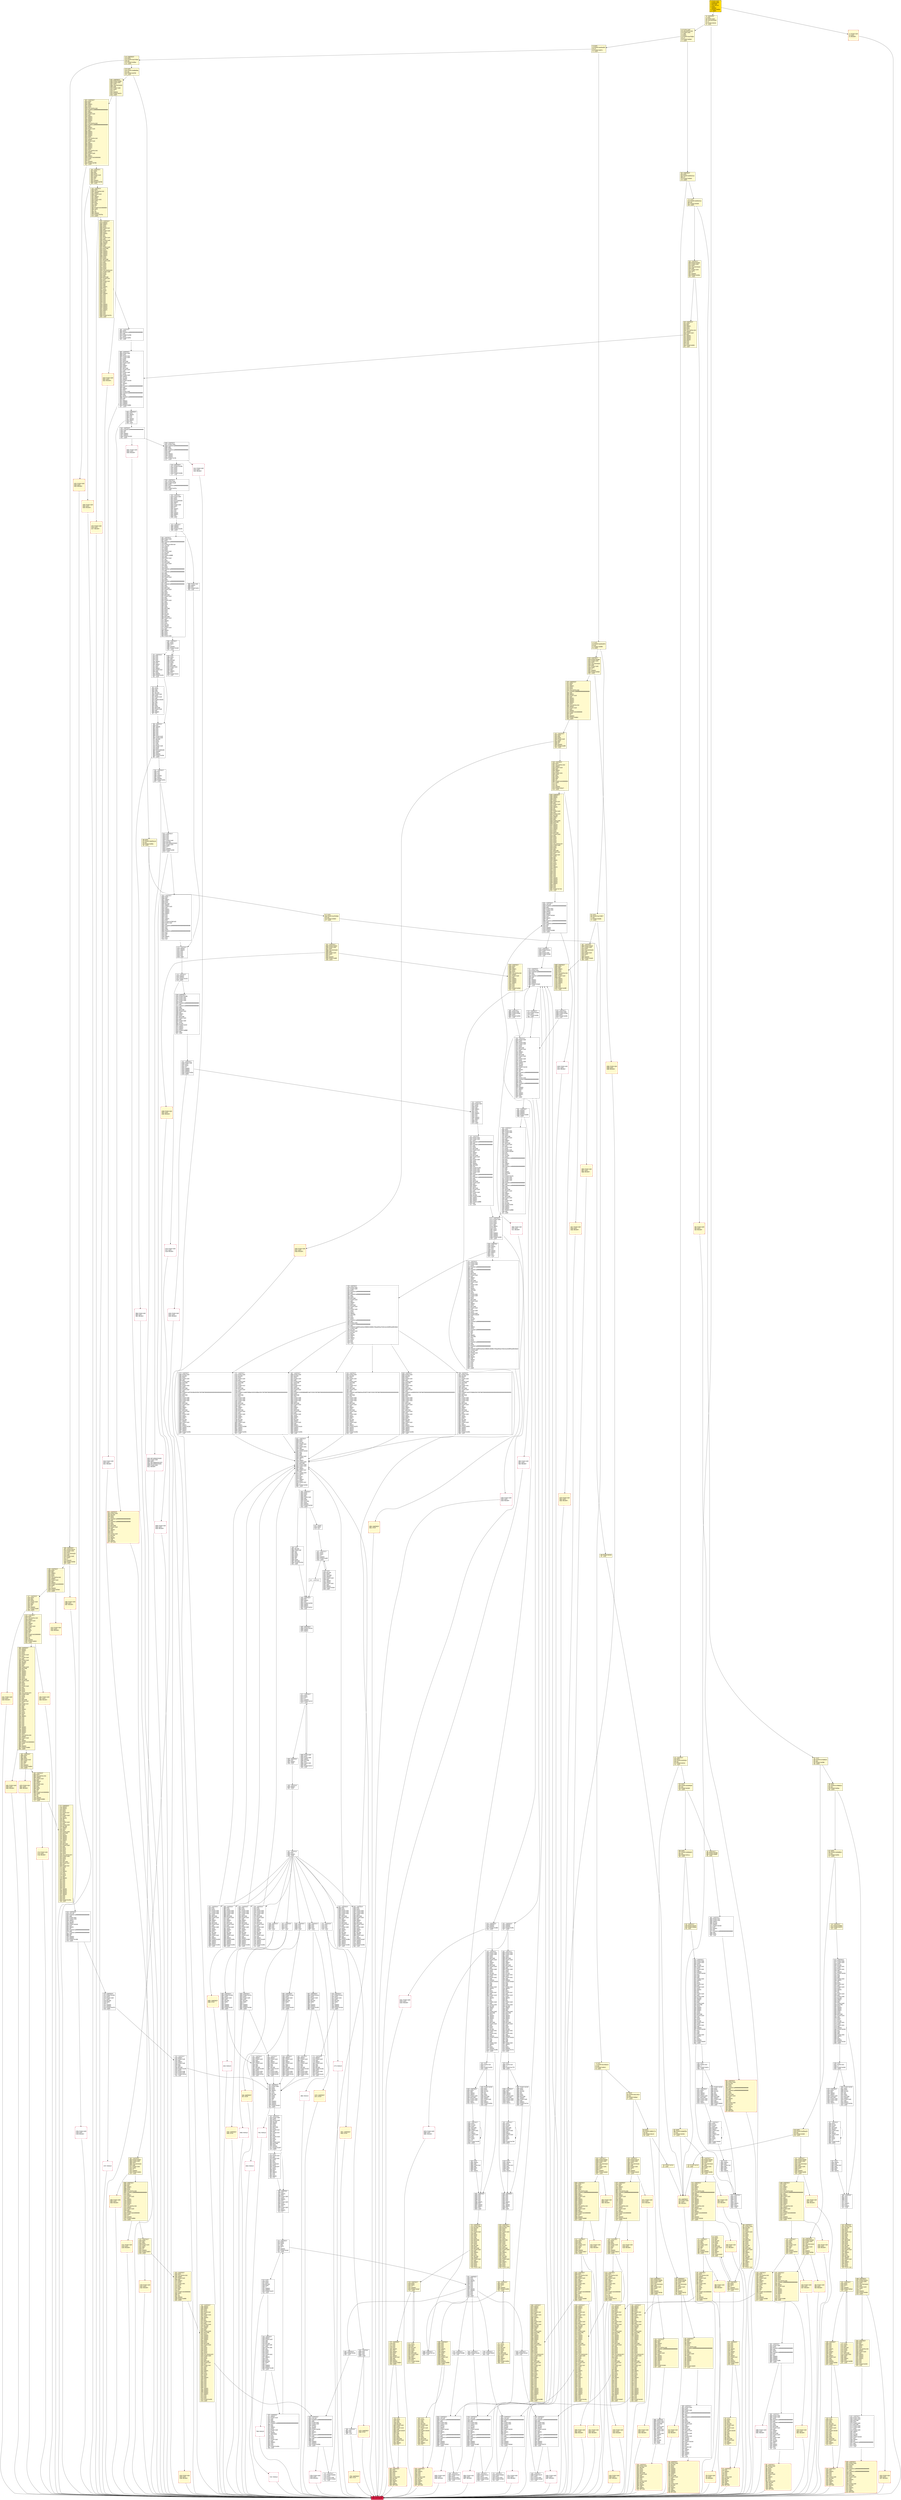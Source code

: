 digraph G {
bgcolor=transparent rankdir=UD;
node [shape=box style=filled color=black fillcolor=white fontname=arial fontcolor=black];
512 [label="512: DUP1\l513: DUP3\l514: ADD\l515: MLOAD\l516: DUP2\l517: DUP5\l518: ADD\l519: MSTORE\l520: PUSH1 0x20\l522: DUP2\l523: ADD\l524: SWAP1\l525: POP\l526: PUSH2 0x01f7\l529: JUMP\l" fillcolor=lemonchiffon ];
2466 [label="2466: PUSH1 0x00\l2468: DUP1\l2469: REVERT\l" fillcolor=lemonchiffon shape=Msquare color=crimson ];
3644 [label="3644: DUP3\l3645: SWAP1\l3646: SUB\l3647: PUSH1 0x1f\l3649: AND\l3650: DUP3\l3651: ADD\l3652: SWAP2\l" ];
852 [label="852: JUMPDEST\l853: PUSH1 0x40\l855: MLOAD\l856: DUP1\l857: DUP3\l858: PUSH20 0xffffffffffffffffffffffffffffffffffffffff\l879: AND\l880: PUSH20 0xffffffffffffffffffffffffffffffffffffffff\l901: AND\l902: DUP2\l903: MSTORE\l904: PUSH1 0x20\l906: ADD\l907: SWAP2\l908: POP\l909: POP\l910: PUSH1 0x40\l912: MLOAD\l913: DUP1\l914: SWAP2\l915: SUB\l916: SWAP1\l917: RETURN\l" fillcolor=lemonchiffon shape=Msquare color=crimson ];
690 [label="690: JUMPDEST\l691: DUP1\l692: CALLDATALOAD\l693: SWAP1\l694: PUSH1 0x20\l696: ADD\l697: SWAP2\l698: DUP5\l699: PUSH1 0x01\l701: DUP4\l702: MUL\l703: DUP5\l704: ADD\l705: GT\l706: PUSH5 0x0100000000\l712: DUP4\l713: GT\l714: OR\l715: ISZERO\l716: PUSH2 0x02d4\l719: JUMPI\l" fillcolor=lemonchiffon ];
936 [label="936: PUSH1 0x00\l938: DUP1\l939: REVERT\l" fillcolor=lemonchiffon shape=Msquare color=crimson ];
7895 [label="7895: DUP1\l7896: DUP3\l7897: ADD\l7898: MLOAD\l7899: DUP2\l7900: DUP5\l7901: ADD\l7902: MSTORE\l7903: PUSH1 0x20\l7905: DUP2\l7906: ADD\l7907: SWAP1\l7908: POP\l7909: PUSH2 0x1ece\l7912: JUMP\l" ];
4751 [label="4751: JUMPDEST\l4752: PUSH2 0x1968\l4755: JUMP\l" ];
6430 [label="6430: PUSH2 0x0100\l6433: DUP1\l6434: DUP4\l6435: SLOAD\l6436: DIV\l6437: MUL\l6438: DUP4\l6439: MSTORE\l6440: SWAP2\l6441: PUSH1 0x20\l6443: ADD\l6444: SWAP2\l6445: PUSH2 0x195c\l6448: JUMP\l" ];
7089 [label="7089: PUSH1 0x00\l7091: DUP1\l7092: REVERT\l" shape=Msquare color=crimson ];
4018 [label="4018: PUSH1 0x00\l4020: DUP1\l4021: REVERT\l" shape=Msquare color=crimson ];
6607 [label="6607: JUMPDEST\l6608: PUSH1 0x40\l6610: MLOAD\l6611: DUP1\l6612: PUSH1 0x40\l6614: ADD\l6615: PUSH1 0x40\l6617: MSTORE\l6618: DUP1\l6619: PUSH1 0x10\l6621: DUP2\l6622: MSTORE\l6623: PUSH1 0x20\l6625: ADD\l6626: PUSH32 0x5363686d6f6f7a65722054726f70687900000000000000000000000000000000\l6659: DUP2\l6660: MSTORE\l6661: POP\l6662: PUSH1 0x06\l6664: PUSH1 0x00\l6666: PUSH1 0x01\l6668: DUP2\l6669: MSTORE\l6670: PUSH1 0x20\l6672: ADD\l6673: SWAP1\l6674: DUP2\l6675: MSTORE\l6676: PUSH1 0x20\l6678: ADD\l6679: PUSH1 0x00\l6681: SHA3\l6682: SWAP1\l6683: DUP1\l6684: MLOAD\l6685: SWAP1\l6686: PUSH1 0x20\l6688: ADD\l6689: SWAP1\l6690: PUSH2 0x1a2c\l6693: SWAP3\l6694: SWAP2\l6695: SWAP1\l6696: PUSH2 0x2091\l6699: JUMP\l" ];
256 [label="256: DUP1\l257: PUSH4 0x06fdde03\l262: EQ\l263: PUSH2 0x01ca\l266: JUMPI\l" fillcolor=lemonchiffon ];
6061 [label="6061: JUMPDEST\l6062: CALLER\l6063: PUSH20 0xffffffffffffffffffffffffffffffffffffffff\l6084: AND\l6085: PUSH1 0x07\l6087: PUSH1 0x00\l6089: SWAP1\l6090: SLOAD\l6091: SWAP1\l6092: PUSH2 0x0100\l6095: EXP\l6096: SWAP1\l6097: DIV\l6098: PUSH20 0xffffffffffffffffffffffffffffffffffffffff\l6119: AND\l6120: PUSH20 0xffffffffffffffffffffffffffffffffffffffff\l6141: AND\l6142: EQ\l6143: ISZERO\l6144: ISZERO\l6145: PUSH2 0x1809\l6148: JUMPI\l" ];
1974 [label="1974: PUSH1 0x00\l1976: DUP1\l1977: REVERT\l" fillcolor=lemonchiffon shape=Msquare color=crimson ];
2434 [label="2434: JUMPDEST\l2435: POP\l2436: SWAP3\l2437: POP\l2438: POP\l2439: POP\l2440: PUSH1 0x40\l2442: MLOAD\l2443: DUP1\l2444: SWAP2\l2445: SUB\l2446: SWAP1\l2447: RETURN\l" fillcolor=lemonchiffon shape=Msquare color=crimson ];
4773 [label="4773: INVALID\l" shape=Msquare color=crimson ];
5710 [label="5710: JUMPDEST\l5711: PUSH2 0x1659\l5714: DUP3\l5715: PUSH1 0x06\l5717: PUSH2 0x1b64\l5720: JUMP\l" ];
5052 [label="5052: PUSH1 0x00\l5054: DUP1\l5055: REVERT\l" shape=Msquare color=crimson ];
830 [label="830: JUMPDEST\l831: DUP2\l832: ADD\l833: SWAP1\l834: DUP1\l835: DUP1\l836: CALLDATALOAD\l837: SWAP1\l838: PUSH1 0x20\l840: ADD\l841: SWAP1\l842: SWAP3\l843: SWAP2\l844: SWAP1\l845: POP\l846: POP\l847: POP\l848: PUSH2 0x0f41\l851: JUMP\l" fillcolor=lemonchiffon ];
1922 [label="1922: PUSH1 0x00\l1924: DUP1\l1925: REVERT\l" fillcolor=lemonchiffon shape=Msquare color=crimson ];
2775 [label="2775: JUMPDEST\l2776: POP\l2777: POP\l2778: POP\l2779: POP\l2780: SWAP1\l2781: POP\l2782: SWAP1\l2783: DUP2\l2784: ADD\l2785: SWAP1\l2786: PUSH1 0x1f\l2788: AND\l2789: DUP1\l2790: ISZERO\l2791: PUSH2 0x0b04\l2794: JUMPI\l" fillcolor=lemonchiffon ];
6838 [label="6838: JUMPDEST\l6839: PUSH2 0x1ac1\l6842: DUP3\l6843: PUSH1 0x03\l6845: PUSH2 0x1b64\l6848: JUMP\l" ];
2711 [label="2711: JUMPDEST\l2712: PUSH1 0x40\l2714: MLOAD\l2715: DUP1\l2716: DUP1\l2717: PUSH1 0x20\l2719: ADD\l2720: DUP3\l2721: DUP2\l2722: SUB\l2723: DUP3\l2724: MSTORE\l2725: DUP4\l2726: DUP2\l2727: DUP2\l2728: MLOAD\l2729: DUP2\l2730: MSTORE\l2731: PUSH1 0x20\l2733: ADD\l2734: SWAP2\l2735: POP\l2736: DUP1\l2737: MLOAD\l2738: SWAP1\l2739: PUSH1 0x20\l2741: ADD\l2742: SWAP1\l2743: DUP1\l2744: DUP4\l2745: DUP4\l2746: PUSH1 0x00\l" fillcolor=lemonchiffon ];
8429 [label="8429: DUP3\l8430: MLOAD\l8431: DUP3\l8432: SSTORE\l8433: SWAP2\l8434: PUSH1 0x20\l8436: ADD\l8437: SWAP2\l8438: SWAP1\l8439: PUSH1 0x01\l8441: ADD\l8442: SWAP1\l8443: PUSH2 0x20e4\l8446: JUMP\l" ];
6449 [label="6449: JUMPDEST\l6450: DUP3\l6451: ADD\l6452: SWAP2\l6453: SWAP1\l6454: PUSH1 0x00\l6456: MSTORE\l6457: PUSH1 0x20\l6459: PUSH1 0x00\l6461: SHA3\l6462: SWAP1\l" ];
1464 [label="1464: JUMPDEST\l1465: STOP\l" fillcolor=lemonchiffon shape=Msquare color=crimson ];
8447 [label="8447: JUMPDEST\l" ];
2965 [label="2965: PUSH1 0x00\l2967: DUP1\l2968: REVERT\l" fillcolor=lemonchiffon shape=Msquare color=crimson ];
8171 [label="8171: JUMPDEST\l8172: PUSH1 0x00\l8174: DUP1\l8175: DUP3\l8176: DUP5\l8177: ADD\l8178: SWAP1\l8179: POP\l8180: DUP4\l8181: DUP2\l8182: LT\l8183: ISZERO\l8184: ISZERO\l8185: ISZERO\l8186: PUSH2 0x2002\l8189: JUMPI\l" ];
1940 [label="1940: PUSH1 0x00\l1942: DUP1\l1943: REVERT\l" fillcolor=lemonchiffon shape=Msquare color=crimson ];
5128 [label="5128: JUMPDEST\l5129: ISZERO\l5130: ISZERO\l5131: PUSH2 0x1413\l5134: JUMPI\l" ];
1926 [label="1926: JUMPDEST\l1927: DUP3\l1928: ADD\l1929: DUP4\l1930: PUSH1 0x20\l1932: DUP3\l1933: ADD\l1934: GT\l1935: ISZERO\l1936: PUSH2 0x0798\l1939: JUMPI\l" fillcolor=lemonchiffon ];
4366 [label="4366: JUMPDEST\l4367: POP\l4368: POP\l4369: POP\l4370: POP\l4371: POP\l4372: SWAP1\l4373: POP\l4374: SWAP1\l4375: JUMP\l" ];
2667 [label="2667: JUMPDEST\l2668: PUSH2 0x0a97\l2671: PUSH1 0x04\l2673: DUP1\l2674: CALLDATASIZE\l2675: SUB\l2676: PUSH1 0x20\l2678: DUP2\l2679: LT\l2680: ISZERO\l2681: PUSH2 0x0a81\l2684: JUMPI\l" fillcolor=lemonchiffon ];
2163 [label="2163: JUMPDEST\l2164: DUP1\l2165: CALLDATALOAD\l2166: SWAP1\l2167: PUSH1 0x20\l2169: ADD\l2170: SWAP2\l2171: DUP5\l2172: PUSH1 0x01\l2174: DUP4\l2175: MUL\l2176: DUP5\l2177: ADD\l2178: GT\l2179: PUSH5 0x0100000000\l2185: DUP4\l2186: GT\l2187: OR\l2188: ISZERO\l2189: PUSH2 0x0895\l2192: JUMPI\l" fillcolor=lemonchiffon ];
7068 [label="7068: PUSH1 0x00\l7070: DUP1\l7071: REVERT\l" shape=Msquare color=crimson ];
5855 [label="5855: JUMPDEST\l5856: POP\l5857: POP\l5858: POP\l5859: JUMP\l" ];
6049 [label="6049: JUMPDEST\l6050: POP\l6051: POP\l6052: POP\l6053: POP\l6054: POP\l6055: SWAP1\l6056: POP\l6057: SWAP2\l6058: SWAP1\l6059: POP\l6060: JUMP\l" ];
5871 [label="5871: JUMPDEST\l5872: ISZERO\l5873: ISZERO\l5874: PUSH2 0x16fa\l5877: JUMPI\l" ];
5372 [label="5372: JUMPDEST\l5373: PUSH1 0x02\l5375: PUSH1 0x00\l5377: DUP6\l5378: PUSH20 0xffffffffffffffffffffffffffffffffffffffff\l5399: AND\l5400: PUSH20 0xffffffffffffffffffffffffffffffffffffffff\l5421: AND\l5422: DUP2\l5423: MSTORE\l5424: PUSH1 0x20\l5426: ADD\l5427: SWAP1\l5428: DUP2\l5429: MSTORE\l5430: PUSH1 0x20\l5432: ADD\l5433: PUSH1 0x00\l5435: SHA3\l5436: DUP2\l5437: SWAP1\l5438: SSTORE\l5439: POP\l5440: DUP3\l5441: PUSH1 0x01\l5443: PUSH1 0x00\l5445: DUP5\l5446: DUP2\l5447: MSTORE\l5448: PUSH1 0x20\l5450: ADD\l5451: SWAP1\l5452: DUP2\l5453: MSTORE\l5454: PUSH1 0x20\l5456: ADD\l5457: PUSH1 0x00\l5459: SHA3\l5460: PUSH1 0x00\l5462: PUSH2 0x0100\l5465: EXP\l5466: DUP2\l5467: SLOAD\l5468: DUP2\l5469: PUSH20 0xffffffffffffffffffffffffffffffffffffffff\l5490: MUL\l5491: NOT\l5492: AND\l5493: SWAP1\l5494: DUP4\l5495: PUSH20 0xffffffffffffffffffffffffffffffffffffffff\l5516: AND\l5517: MUL\l5518: OR\l5519: SWAP1\l5520: SSTORE\l5521: POP\l5522: DUP2\l5523: DUP4\l5524: PUSH20 0xffffffffffffffffffffffffffffffffffffffff\l5545: AND\l5546: DUP6\l5547: PUSH20 0xffffffffffffffffffffffffffffffffffffffff\l5568: AND\l5569: PUSH32 0xddf252ad1be2c89b69c2b068fc378daa952ba7f163c4a11628f55a4df523b3ef\l5602: PUSH1 0x40\l5604: MLOAD\l5605: PUSH1 0x40\l5607: MLOAD\l5608: DUP1\l5609: SWAP2\l5610: SUB\l5611: SWAP1\l5612: LOG4\l5613: POP\l5614: POP\l5615: POP\l5616: POP\l5617: JUMP\l" ];
4981 [label="4981: JUMPDEST\l4982: PUSH2 0x15f2\l4985: JUMP\l" ];
3154 [label="3154: JUMPDEST\l3155: DUP1\l3156: CALLDATALOAD\l3157: SWAP1\l3158: PUSH1 0x20\l3160: ADD\l3161: SWAP2\l3162: DUP5\l3163: PUSH1 0x01\l3165: DUP4\l3166: MUL\l3167: DUP5\l3168: ADD\l3169: GT\l3170: PUSH5 0x0100000000\l3176: DUP4\l3177: GT\l3178: OR\l3179: ISZERO\l3180: PUSH2 0x0c74\l3183: JUMPI\l" fillcolor=lemonchiffon ];
2470 [label="2470: JUMPDEST\l2471: DUP2\l2472: ADD\l2473: SWAP1\l2474: DUP1\l2475: DUP1\l2476: CALLDATALOAD\l2477: PUSH20 0xffffffffffffffffffffffffffffffffffffffff\l2498: AND\l2499: SWAP1\l2500: PUSH1 0x20\l2502: ADD\l2503: SWAP1\l2504: SWAP3\l2505: SWAP2\l2506: SWAP1\l2507: DUP1\l2508: CALLDATALOAD\l2509: SWAP1\l2510: PUSH1 0x20\l2512: ADD\l2513: SWAP1\l2514: PUSH5 0x0100000000\l2520: DUP2\l2521: GT\l2522: ISZERO\l2523: PUSH2 0x09e3\l2526: JUMPI\l" fillcolor=lemonchiffon ];
1513 [label="1513: PUSH1 0x00\l1515: DUP1\l1516: REVERT\l" fillcolor=lemonchiffon shape=Msquare color=crimson ];
7686 [label="7686: PUSH1 0x01\l7688: SWAP1\l7689: POP\l7690: PUSH2 0x1fc1\l7693: JUMP\l" ];
2545 [label="2545: PUSH1 0x00\l2547: DUP1\l2548: REVERT\l" fillcolor=lemonchiffon shape=Msquare color=crimson ];
2389 [label="2389: JUMPDEST\l2390: POP\l2391: POP\l2392: POP\l2393: POP\l2394: SWAP1\l2395: POP\l2396: SWAP1\l2397: DUP2\l2398: ADD\l2399: SWAP1\l2400: PUSH1 0x1f\l2402: AND\l2403: DUP1\l2404: ISZERO\l2405: PUSH2 0x0982\l2408: JUMPI\l" fillcolor=lemonchiffon ];
8137 [label="8137: JUMPDEST\l8138: PUSH1 0x00\l8140: DUP3\l8141: DUP3\l8142: GT\l8143: ISZERO\l8144: ISZERO\l8145: ISZERO\l8146: PUSH2 0x1fda\l8149: JUMPI\l" ];
136 [label="136: DUP1\l137: PUSH4 0xbb55a1a0\l142: EQ\l143: PUSH2 0x080e\l146: JUMPI\l" fillcolor=lemonchiffon ];
6463 [label="6463: JUMPDEST\l6464: DUP2\l6465: SLOAD\l6466: DUP2\l6467: MSTORE\l6468: SWAP1\l6469: PUSH1 0x01\l6471: ADD\l6472: SWAP1\l6473: PUSH1 0x20\l6475: ADD\l6476: DUP1\l6477: DUP4\l6478: GT\l6479: PUSH2 0x193f\l6482: JUMPI\l" ];
65 [label="65: DUP1\l66: PUSH4 0xe725f877\l71: EQ\l72: PUSH2 0x0a6b\l75: JUMPI\l" fillcolor=lemonchiffon ];
4088 [label="4088: PUSH1 0x00\l4090: DUP1\l4091: REVERT\l" shape=Msquare color=crimson ];
5112 [label="5112: PUSH1 0x00\l5114: DUP1\l5115: REVERT\l" shape=Msquare color=crimson ];
358 [label="358: JUMPDEST\l359: PUSH1 0x40\l361: MLOAD\l362: DUP1\l363: DUP3\l364: ISZERO\l365: ISZERO\l366: ISZERO\l367: ISZERO\l368: DUP2\l369: MSTORE\l370: PUSH1 0x20\l372: ADD\l373: SWAP2\l374: POP\l375: POP\l376: PUSH1 0x40\l378: MLOAD\l379: DUP1\l380: SWAP2\l381: SUB\l382: SWAP1\l383: RETURN\l" fillcolor=lemonchiffon shape=Msquare color=crimson ];
1531 [label="1531: PUSH1 0x00\l1533: DUP1\l1534: REVERT\l" fillcolor=lemonchiffon shape=Msquare color=crimson ];
5022 [label="5022: JUMPDEST\l5023: PUSH20 0xffffffffffffffffffffffffffffffffffffffff\l5044: AND\l5045: EQ\l5046: ISZERO\l5047: ISZERO\l5048: PUSH2 0x13c0\l5051: JUMPI\l" ];
3071 [label="3071: PUSH1 0x00\l3073: DUP1\l3074: REVERT\l" fillcolor=lemonchiffon shape=Msquare color=crimson ];
8190 [label="8190: PUSH1 0x00\l8192: DUP1\l8193: REVERT\l" shape=Msquare color=crimson ];
2448 [label="2448: JUMPDEST\l2449: PUSH2 0x0a69\l2452: PUSH1 0x04\l2454: DUP1\l2455: CALLDATASIZE\l2456: SUB\l2457: PUSH1 0x40\l2459: DUP2\l2460: LT\l2461: ISZERO\l2462: PUSH2 0x09a6\l2465: JUMPI\l" fillcolor=lemonchiffon ];
7913 [label="7913: JUMPDEST\l7914: POP\l7915: POP\l7916: POP\l7917: POP\l7918: SWAP1\l7919: POP\l7920: SWAP1\l7921: DUP2\l7922: ADD\l7923: SWAP1\l7924: PUSH1 0x1f\l7926: AND\l7927: DUP1\l7928: ISZERO\l7929: PUSH2 0x1f16\l7932: JUMPI\l" ];
5056 [label="5056: JUMPDEST\l5057: PUSH1 0x00\l5059: PUSH20 0xffffffffffffffffffffffffffffffffffffffff\l5080: AND\l5081: DUP4\l5082: PUSH20 0xffffffffffffffffffffffffffffffffffffffff\l5103: AND\l5104: EQ\l5105: ISZERO\l5106: ISZERO\l5107: ISZERO\l5108: PUSH2 0x13fc\l5111: JUMPI\l" ];
5139 [label="5139: JUMPDEST\l5140: PUSH2 0x1466\l5143: PUSH1 0x01\l5145: PUSH1 0x02\l5147: PUSH1 0x00\l5149: DUP8\l5150: PUSH20 0xffffffffffffffffffffffffffffffffffffffff\l5171: AND\l5172: PUSH20 0xffffffffffffffffffffffffffffffffffffffff\l5193: AND\l5194: DUP2\l5195: MSTORE\l5196: PUSH1 0x20\l5198: ADD\l5199: SWAP1\l5200: DUP2\l5201: MSTORE\l5202: PUSH1 0x20\l5204: ADD\l5205: PUSH1 0x00\l5207: SHA3\l5208: SLOAD\l5209: PUSH2 0x1fc9\l5212: SWAP1\l5213: SWAP2\l5214: SWAP1\l5215: PUSH4 0xffffffff\l5220: AND\l5221: JUMP\l" ];
6592 [label="6592: PUSH1 0x00\l6594: DUP1\l6595: REVERT\l" shape=Msquare color=crimson ];
2409 [label="2409: DUP1\l2410: DUP3\l2411: SUB\l2412: DUP1\l2413: MLOAD\l2414: PUSH1 0x01\l2416: DUP4\l2417: PUSH1 0x20\l2419: SUB\l2420: PUSH2 0x0100\l2423: EXP\l2424: SUB\l2425: NOT\l2426: AND\l2427: DUP2\l2428: MSTORE\l2429: PUSH1 0x20\l2431: ADD\l2432: SWAP2\l2433: POP\l" fillcolor=lemonchiffon ];
3905 [label="3905: JUMPDEST\l3906: PUSH1 0x00\l3908: DUP1\l3909: PUSH1 0x01\l3911: PUSH1 0x00\l3913: DUP5\l3914: DUP2\l3915: MSTORE\l3916: PUSH1 0x20\l3918: ADD\l3919: SWAP1\l3920: DUP2\l3921: MSTORE\l3922: PUSH1 0x20\l3924: ADD\l3925: PUSH1 0x00\l3927: SHA3\l3928: PUSH1 0x00\l3930: SWAP1\l3931: SLOAD\l3932: SWAP1\l3933: PUSH2 0x0100\l3936: EXP\l3937: SWAP1\l3938: DIV\l3939: PUSH20 0xffffffffffffffffffffffffffffffffffffffff\l3960: AND\l3961: SWAP1\l3962: POP\l3963: PUSH1 0x00\l3965: PUSH20 0xffffffffffffffffffffffffffffffffffffffff\l3986: AND\l3987: DUP2\l3988: PUSH20 0xffffffffffffffffffffffffffffffffffffffff\l4009: AND\l4010: EQ\l4011: ISZERO\l4012: ISZERO\l4013: ISZERO\l4014: PUSH2 0x0fb6\l4017: JUMPI\l" ];
611 [label="611: JUMPDEST\l612: DUP2\l613: ADD\l614: SWAP1\l615: DUP1\l616: DUP1\l617: CALLDATALOAD\l618: PUSH20 0xffffffffffffffffffffffffffffffffffffffff\l639: AND\l640: SWAP1\l641: PUSH1 0x20\l643: ADD\l644: SWAP1\l645: SWAP3\l646: SWAP2\l647: SWAP1\l648: DUP1\l649: CALLDATALOAD\l650: SWAP1\l651: PUSH1 0x20\l653: ADD\l654: SWAP1\l655: PUSH5 0x0100000000\l661: DUP2\l662: GT\l663: ISZERO\l664: PUSH2 0x02a0\l667: JUMPI\l" fillcolor=lemonchiffon ];
7525 [label="7525: DUP5\l7526: DUP2\l7527: DUP2\l7528: MLOAD\l7529: DUP2\l7530: LT\l7531: ISZERO\l7532: ISZERO\l7533: PUSH2 0x1d72\l7536: JUMPI\l" ];
984 [label="984: JUMPDEST\l985: PUSH1 0x40\l987: MLOAD\l988: DUP1\l989: DUP3\l990: DUP2\l991: MSTORE\l992: PUSH1 0x20\l994: ADD\l995: SWAP2\l996: POP\l997: POP\l998: PUSH1 0x40\l1000: MLOAD\l1001: DUP1\l1002: SWAP2\l1003: SUB\l1004: SWAP1\l1005: RETURN\l" fillcolor=lemonchiffon shape=Msquare color=crimson ];
6006 [label="6006: JUMPDEST\l6007: DUP3\l6008: ADD\l6009: SWAP2\l6010: SWAP1\l6011: PUSH1 0x00\l6013: MSTORE\l6014: PUSH1 0x20\l6016: PUSH1 0x00\l6018: SHA3\l6019: SWAP1\l" ];
1484 [label="1484: PUSH1 0x00\l1486: DUP1\l1487: REVERT\l" fillcolor=lemonchiffon shape=Msquare color=crimson ];
4022 [label="4022: JUMPDEST\l4023: DUP1\l4024: SWAP2\l4025: POP\l4026: POP\l4027: SWAP2\l4028: SWAP1\l4029: POP\l4030: JUMP\l" ];
4818 [label="4818: INVALID\l" shape=Msquare color=crimson ];
267 [label="267: DUP1\l268: PUSH4 0x3def033b\l273: EQ\l274: PUSH2 0x024d\l277: JUMPI\l" fillcolor=lemonchiffon ];
6257 [label="6257: JUMPDEST\l6258: POP\l6259: DUP1\l6260: PUSH1 0x05\l6262: PUSH1 0x00\l6264: PUSH1 0x04\l6266: DUP2\l6267: MSTORE\l6268: PUSH1 0x20\l6270: ADD\l6271: SWAP1\l6272: DUP2\l6273: MSTORE\l6274: PUSH1 0x20\l6276: ADD\l6277: PUSH1 0x00\l6279: SHA3\l6280: SWAP1\l6281: DUP1\l6282: MLOAD\l6283: SWAP1\l6284: PUSH1 0x20\l6286: ADD\l6287: SWAP1\l6288: PUSH2 0x189a\l6291: SWAP3\l6292: SWAP2\l6293: SWAP1\l6294: PUSH2 0x2091\l6297: JUMP\l" ];
8150 [label="8150: PUSH1 0x00\l8152: DUP1\l8153: REVERT\l" shape=Msquare color=crimson ];
6298 [label="6298: JUMPDEST\l6299: POP\l6300: POP\l6301: POP\l6302: JUMP\l" ];
5860 [label="5860: JUMPDEST\l5861: PUSH1 0x60\l5863: PUSH2 0x16ef\l5866: DUP3\l5867: PUSH2 0x200c\l5870: JUMP\l" ];
1170 [label="1170: DUP1\l1171: DUP3\l1172: ADD\l1173: MLOAD\l1174: DUP2\l1175: DUP5\l1176: ADD\l1177: MSTORE\l1178: PUSH1 0x20\l1180: DUP2\l1181: ADD\l1182: SWAP1\l1183: POP\l1184: PUSH2 0x0489\l1187: JUMP\l" fillcolor=lemonchiffon ];
2527 [label="2527: PUSH1 0x00\l2529: DUP1\l2530: REVERT\l" fillcolor=lemonchiffon shape=Msquare color=crimson ];
3583 [label="3583: DUP1\l3584: PUSH1 0x1f\l3586: LT\l3587: PUSH2 0x0e1a\l3590: JUMPI\l" ];
4337 [label="4337: JUMPDEST\l4338: DUP2\l4339: SLOAD\l4340: DUP2\l4341: MSTORE\l4342: SWAP1\l4343: PUSH1 0x01\l4345: ADD\l4346: SWAP1\l4347: PUSH1 0x20\l4349: ADD\l4350: DUP1\l4351: DUP4\l4352: GT\l4353: PUSH2 0x10f1\l4356: JUMPI\l" ];
233 [label="233: JUMPDEST\l234: DUP1\l235: PUSH4 0x01ffc9a7\l240: EQ\l241: PUSH2 0x011b\l244: JUMPI\l" fillcolor=lemonchiffon ];
3051 [label="3051: JUMPDEST\l3052: STOP\l" fillcolor=lemonchiffon shape=Msquare color=crimson ];
2852 [label="2852: PUSH1 0x00\l2854: DUP1\l2855: REVERT\l" fillcolor=lemonchiffon shape=Msquare color=crimson ];
8499 [label="8499: JUMPDEST\l8500: SWAP1\l8501: JUMP\l" ];
76 [label="76: DUP1\l77: PUSH4 0xe7d0a413\l82: EQ\l83: PUSH2 0x0b12\l86: JUMPI\l" fillcolor=lemonchiffon ];
5987 [label="5987: PUSH2 0x0100\l5990: DUP1\l5991: DUP4\l5992: SLOAD\l5993: DIV\l5994: MUL\l5995: DUP4\l5996: MSTORE\l5997: SWAP2\l5998: PUSH1 0x20\l6000: ADD\l6001: SWAP2\l6002: PUSH2 0x17a1\l6005: JUMP\l" ];
8154 [label="8154: JUMPDEST\l8155: PUSH1 0x00\l8157: DUP3\l8158: DUP5\l8159: SUB\l8160: SWAP1\l8161: POP\l8162: DUP1\l8163: SWAP2\l8164: POP\l8165: POP\l8166: SWAP3\l8167: SWAP2\l8168: POP\l8169: POP\l8170: JUMP\l" ];
3463 [label="3463: JUMPDEST\l3464: PUSH1 0x07\l3466: PUSH1 0x00\l3468: SWAP1\l3469: SLOAD\l3470: SWAP1\l3471: PUSH2 0x0100\l3474: EXP\l3475: SWAP1\l3476: DIV\l3477: PUSH20 0xffffffffffffffffffffffffffffffffffffffff\l3498: AND\l3499: DUP2\l3500: JUMP\l" ];
301 [label="301: PUSH1 0x00\l303: DUP1\l304: REVERT\l" fillcolor=lemonchiffon shape=Msquare color=crimson ];
4893 [label="4893: JUMPDEST\l4894: PUSH2 0x134b\l4897: DUP3\l4898: PUSH1 0x04\l4900: DUP2\l4901: MLOAD\l4902: DUP2\l4903: LT\l4904: ISZERO\l4905: ISZERO\l4906: PUSH2 0x132f\l4909: JUMPI\l" ];
1326 [label="1326: PUSH1 0x00\l1328: DUP1\l1329: REVERT\l" fillcolor=lemonchiffon shape=Msquare color=crimson ];
1799 [label="1799: JUMPDEST\l1800: STOP\l" fillcolor=lemonchiffon shape=Msquare color=crimson ];
7514 [label="7514: JUMPDEST\l7515: DUP8\l7516: DUP8\l7517: ADD\l7518: DUP2\l7519: LT\l7520: ISZERO\l7521: PUSH2 0x1dcf\l7524: JUMPI\l" ];
3501 [label="3501: JUMPDEST\l3502: PUSH1 0x60\l3504: PUSH1 0x03\l3506: DUP1\l3507: SLOAD\l3508: PUSH1 0x01\l3510: DUP2\l3511: PUSH1 0x01\l3513: AND\l3514: ISZERO\l3515: PUSH2 0x0100\l3518: MUL\l3519: SUB\l3520: AND\l3521: PUSH1 0x02\l3523: SWAP1\l3524: DIV\l3525: DUP1\l3526: PUSH1 0x1f\l3528: ADD\l3529: PUSH1 0x20\l3531: DUP1\l3532: SWAP2\l3533: DIV\l3534: MUL\l3535: PUSH1 0x20\l3537: ADD\l3538: PUSH1 0x40\l3540: MLOAD\l3541: SWAP1\l3542: DUP2\l3543: ADD\l3544: PUSH1 0x40\l3546: MSTORE\l3547: DUP1\l3548: SWAP3\l3549: SWAP2\l3550: SWAP1\l3551: DUP2\l3552: DUP2\l3553: MSTORE\l3554: PUSH1 0x20\l3556: ADD\l3557: DUP3\l3558: DUP1\l3559: SLOAD\l3560: PUSH1 0x01\l3562: DUP2\l3563: PUSH1 0x01\l3565: AND\l3566: ISZERO\l3567: PUSH2 0x0100\l3570: MUL\l3571: SUB\l3572: AND\l3573: PUSH1 0x02\l3575: SWAP1\l3576: DIV\l3577: DUP1\l3578: ISZERO\l3579: PUSH2 0x0e45\l3582: JUMPI\l" ];
4865 [label="4865: JUMPDEST\l4866: SWAP1\l4867: PUSH1 0x20\l4869: ADD\l4870: SWAP1\l4871: PUSH1 0x20\l4873: MUL\l4874: ADD\l4875: MLOAD\l4876: PUSH2 0x1318\l4879: DUP4\l4880: PUSH1 0x3b\l4882: PUSH1 0xb1\l4884: PUSH2 0x1cfd\l4887: JUMP\l" ];
7988 [label="7988: PUSH1 0x00\l7990: DUP1\l7991: REVERT\l" shape=Msquare color=crimson ];
458 [label="458: JUMPDEST\l459: PUSH2 0x01d2\l462: PUSH2 0x0dad\l465: JUMP\l" fillcolor=lemonchiffon ];
1116 [label="1116: JUMPDEST\l1117: PUSH2 0x0464\l1120: PUSH2 0x1076\l1123: JUMP\l" fillcolor=lemonchiffon ];
826 [label="826: PUSH1 0x00\l828: DUP1\l829: REVERT\l" fillcolor=lemonchiffon shape=Msquare color=crimson ];
2820 [label="2820: JUMPDEST\l2821: POP\l2822: SWAP3\l2823: POP\l2824: POP\l2825: POP\l2826: PUSH1 0x40\l2828: MLOAD\l2829: DUP1\l2830: SWAP2\l2831: SUB\l2832: SWAP1\l2833: RETURN\l" fillcolor=lemonchiffon shape=Msquare color=crimson ];
1488 [label="1488: JUMPDEST\l1489: DUP2\l1490: ADD\l1491: SWAP1\l1492: DUP1\l1493: DUP1\l1494: CALLDATALOAD\l1495: SWAP1\l1496: PUSH1 0x20\l1498: ADD\l1499: SWAP1\l1500: PUSH5 0x0100000000\l1506: DUP2\l1507: GT\l1508: ISZERO\l1509: PUSH2 0x05ed\l1512: JUMPI\l" fillcolor=lemonchiffon ];
7421 [label="7421: JUMPDEST\l7422: PUSH1 0x60\l7424: DUP1\l7425: DUP5\l7426: SWAP1\l7427: POP\l7428: DUP1\l7429: MLOAD\l7430: DUP5\l7431: DUP5\l7432: ADD\l7433: GT\l7434: ISZERO\l7435: ISZERO\l7436: ISZERO\l7437: PUSH2 0x1d12\l7440: JUMPI\l" ];
174 [label="174: DUP1\l175: PUSH4 0x6352211e\l180: EQ\l181: PUSH2 0x0328\l184: JUMPI\l" fillcolor=lemonchiffon ];
3272 [label="3272: JUMPDEST\l3273: PUSH2 0x0d0a\l3276: PUSH1 0x04\l3278: DUP1\l3279: CALLDATASIZE\l3280: SUB\l3281: PUSH1 0x20\l3283: DUP2\l3284: LT\l3285: ISZERO\l3286: PUSH2 0x0cde\l3289: JUMPI\l" fillcolor=lemonchiffon ];
6746 [label="6746: JUMPDEST\l6747: CALLER\l6748: PUSH20 0xffffffffffffffffffffffffffffffffffffffff\l6769: AND\l6770: PUSH1 0x07\l6772: PUSH1 0x00\l6774: SWAP1\l6775: SLOAD\l6776: SWAP1\l6777: PUSH2 0x0100\l6780: EXP\l6781: SWAP1\l6782: DIV\l6783: PUSH20 0xffffffffffffffffffffffffffffffffffffffff\l6804: AND\l6805: PUSH20 0xffffffffffffffffffffffffffffffffffffffff\l6826: AND\l6827: EQ\l6828: ISZERO\l6829: ISZERO\l6830: PUSH2 0x1ab6\l6833: JUMPI\l" ];
4468 [label="4468: JUMPDEST\l4469: PUSH2 0x117f\l4472: DUP3\l4473: PUSH1 0x05\l4475: PUSH2 0x1b64\l4478: JUMP\l" ];
6164 [label="6164: JUMPDEST\l6165: PUSH1 0x40\l6167: MLOAD\l6168: DUP1\l6169: PUSH1 0x40\l6171: ADD\l6172: PUSH1 0x40\l6174: MSTORE\l6175: DUP1\l6176: PUSH1 0x13\l6178: DUP2\l6179: MSTORE\l6180: PUSH1 0x20\l6182: ADD\l6183: PUSH32 0x48756d616e20526f757465722054726f70687900000000000000000000000000\l6216: DUP2\l6217: MSTORE\l6218: POP\l6219: PUSH1 0x06\l6221: PUSH1 0x00\l6223: PUSH1 0x04\l6225: DUP2\l6226: MSTORE\l6227: PUSH1 0x20\l6229: ADD\l6230: SWAP1\l6231: DUP2\l6232: MSTORE\l6233: PUSH1 0x20\l6235: ADD\l6236: PUSH1 0x00\l6238: SHA3\l6239: SWAP1\l6240: DUP1\l6241: MLOAD\l6242: SWAP1\l6243: PUSH1 0x20\l6245: ADD\l6246: SWAP1\l6247: PUSH2 0x1871\l6250: SWAP3\l6251: SWAP2\l6252: SWAP1\l6253: PUSH2 0x2091\l6256: JUMP\l" ];
1944 [label="1944: JUMPDEST\l1945: DUP1\l1946: CALLDATALOAD\l1947: SWAP1\l1948: PUSH1 0x20\l1950: ADD\l1951: SWAP2\l1952: DUP5\l1953: PUSH1 0x01\l1955: DUP4\l1956: MUL\l1957: DUP5\l1958: ADD\l1959: GT\l1960: PUSH5 0x0100000000\l1966: DUP4\l1967: GT\l1968: OR\l1969: ISZERO\l1970: PUSH2 0x07ba\l1973: JUMPI\l" fillcolor=lemonchiffon ];
806 [label="806: JUMPDEST\l807: STOP\l" fillcolor=lemonchiffon shape=Msquare color=crimson ];
724 [label="724: JUMPDEST\l725: SWAP2\l726: SWAP1\l727: DUP1\l728: DUP1\l729: PUSH1 0x1f\l731: ADD\l732: PUSH1 0x20\l734: DUP1\l735: SWAP2\l736: DIV\l737: MUL\l738: PUSH1 0x20\l740: ADD\l741: PUSH1 0x40\l743: MLOAD\l744: SWAP1\l745: DUP2\l746: ADD\l747: PUSH1 0x40\l749: MSTORE\l750: DUP1\l751: SWAP4\l752: SWAP3\l753: SWAP2\l754: SWAP1\l755: DUP2\l756: DUP2\l757: MSTORE\l758: PUSH1 0x20\l760: ADD\l761: DUP4\l762: DUP4\l763: DUP1\l764: DUP3\l765: DUP5\l766: CALLDATACOPY\l767: PUSH1 0x00\l769: DUP2\l770: DUP5\l771: ADD\l772: MSTORE\l773: PUSH1 0x1f\l775: NOT\l776: PUSH1 0x1f\l778: DUP3\l779: ADD\l780: AND\l781: SWAP1\l782: POP\l783: DUP1\l784: DUP4\l785: ADD\l786: SWAP3\l787: POP\l788: POP\l789: POP\l790: POP\l791: POP\l792: POP\l793: POP\l794: SWAP2\l795: SWAP3\l796: SWAP2\l797: SWAP3\l798: SWAP1\l799: POP\l800: POP\l801: POP\l802: PUSH2 0x0e4f\l805: JUMP\l" fillcolor=lemonchiffon ];
4163 [label="4163: JUMPDEST\l4164: PUSH1 0x01\l4166: PUSH1 0x20\l4168: MSTORE\l4169: DUP1\l4170: PUSH1 0x00\l4172: MSTORE\l4173: PUSH1 0x40\l4175: PUSH1 0x00\l4177: SHA3\l4178: PUSH1 0x00\l4180: SWAP2\l4181: POP\l4182: SLOAD\l4183: SWAP1\l4184: PUSH2 0x0100\l4187: EXP\l4188: SWAP1\l4189: DIV\l4190: PUSH20 0xffffffffffffffffffffffffffffffffffffffff\l4211: AND\l4212: DUP2\l4213: JUMP\l" ];
6741 [label="6741: JUMPDEST\l6742: POP\l6743: POP\l6744: POP\l6745: JUMP\l" ];
4728 [label="4728: JUMPDEST\l4729: SWAP1\l4730: PUSH1 0x20\l4732: ADD\l4733: SWAP1\l4734: PUSH1 0x20\l4736: MUL\l4737: ADD\l4738: MLOAD\l4739: PUSH2 0x128f\l4742: DUP4\l4743: PUSH1 0x3b\l4745: PUSH1 0x00\l4747: PUSH2 0x1cfd\l4750: JUMP\l" ];
2084 [label="2084: JUMPDEST\l2085: DUP2\l2086: ADD\l2087: SWAP1\l2088: DUP1\l2089: DUP1\l2090: CALLDATALOAD\l2091: PUSH20 0xffffffffffffffffffffffffffffffffffffffff\l2112: AND\l2113: SWAP1\l2114: PUSH1 0x20\l2116: ADD\l2117: SWAP1\l2118: SWAP3\l2119: SWAP2\l2120: SWAP1\l2121: DUP1\l2122: CALLDATALOAD\l2123: SWAP1\l2124: PUSH1 0x20\l2126: ADD\l2127: SWAP1\l2128: PUSH5 0x0100000000\l2134: DUP2\l2135: GT\l2136: ISZERO\l2137: PUSH2 0x0861\l2140: JUMPI\l" fillcolor=lemonchiffon ];
3624 [label="3624: JUMPDEST\l3625: DUP2\l3626: SLOAD\l3627: DUP2\l3628: MSTORE\l3629: SWAP1\l3630: PUSH1 0x01\l3632: ADD\l3633: SWAP1\l3634: PUSH1 0x20\l3636: ADD\l3637: DUP1\l3638: DUP4\l3639: GT\l3640: PUSH2 0x0e28\l3643: JUMPI\l" ];
1006 [label="1006: JUMPDEST\l1007: PUSH2 0x041a\l1010: PUSH1 0x04\l1012: DUP1\l1013: CALLDATASIZE\l1014: SUB\l1015: PUSH1 0x20\l1017: DUP2\l1018: LT\l1019: ISZERO\l1020: PUSH2 0x0404\l1023: JUMPI\l" fillcolor=lemonchiffon ];
3338 [label="3338: JUMPDEST\l3339: PUSH1 0x40\l3341: MLOAD\l3342: DUP1\l3343: DUP3\l3344: DUP2\l3345: MSTORE\l3346: PUSH1 0x20\l3348: ADD\l3349: SWAP2\l3350: POP\l3351: POP\l3352: PUSH1 0x40\l3354: MLOAD\l3355: DUP1\l3356: SWAP2\l3357: SUB\l3358: SWAP1\l3359: RETURN\l" fillcolor=lemonchiffon shape=Msquare color=crimson ];
1819 [label="1819: PUSH1 0x00\l1821: DUP1\l1822: REVERT\l" fillcolor=lemonchiffon shape=Msquare color=crimson ];
7258 [label="7258: JUMPDEST\l7259: PUSH1 0x02\l7261: PUSH1 0x00\l7263: DUP5\l7264: PUSH20 0xffffffffffffffffffffffffffffffffffffffff\l7285: AND\l7286: PUSH20 0xffffffffffffffffffffffffffffffffffffffff\l7307: AND\l7308: DUP2\l7309: MSTORE\l7310: PUSH1 0x20\l7312: ADD\l7313: SWAP1\l7314: DUP2\l7315: MSTORE\l7316: PUSH1 0x20\l7318: ADD\l7319: PUSH1 0x00\l7321: SHA3\l7322: DUP2\l7323: SWAP1\l7324: SSTORE\l7325: POP\l7326: DUP1\l7327: DUP3\l7328: PUSH20 0xffffffffffffffffffffffffffffffffffffffff\l7349: AND\l7350: PUSH1 0x00\l7352: PUSH20 0xffffffffffffffffffffffffffffffffffffffff\l7373: AND\l7374: PUSH32 0xddf252ad1be2c89b69c2b068fc378daa952ba7f163c4a11628f55a4df523b3ef\l7407: PUSH1 0x40\l7409: MLOAD\l7410: PUSH1 0x40\l7412: MLOAD\l7413: DUP1\l7414: SWAP2\l7415: SUB\l7416: SWAP1\l7417: LOG4\l7418: POP\l7419: POP\l7420: JUMP\l" ];
2856 [label="2856: JUMPDEST\l2857: DUP2\l2858: ADD\l2859: SWAP1\l2860: DUP1\l2861: DUP1\l2862: CALLDATALOAD\l2863: PUSH20 0xffffffffffffffffffffffffffffffffffffffff\l2884: AND\l2885: SWAP1\l2886: PUSH1 0x20\l2888: ADD\l2889: SWAP1\l2890: SWAP3\l2891: SWAP2\l2892: SWAP1\l2893: DUP1\l2894: CALLDATALOAD\l2895: SWAP1\l2896: PUSH1 0x20\l2898: ADD\l2899: SWAP1\l2900: PUSH5 0x0100000000\l2906: DUP2\l2907: GT\l2908: ISZERO\l2909: PUSH2 0x0b65\l2912: JUMPI\l" fillcolor=lemonchiffon ];
8480 [label="8480: PUSH1 0x00\l8482: DUP2\l8483: PUSH1 0x00\l8485: SWAP1\l8486: SSTORE\l8487: POP\l8488: PUSH1 0x01\l8490: ADD\l8491: PUSH2 0x2117\l8494: JUMP\l" ];
7694 [label="7694: JUMPDEST\l7695: PUSH1 0x00\l7697: DUP5\l7698: PUSH20 0xffffffffffffffffffffffffffffffffffffffff\l7719: AND\l7720: PUSH4 0x150b7a02\l7725: CALLER\l7726: DUP9\l7727: DUP8\l7728: DUP8\l7729: PUSH1 0x40\l7731: MLOAD\l7732: DUP6\l7733: PUSH4 0xffffffff\l7738: AND\l7739: PUSH1 0xe0\l7741: SHL\l7742: DUP2\l7743: MSTORE\l7744: PUSH1 0x04\l7746: ADD\l7747: DUP1\l7748: DUP6\l7749: PUSH20 0xffffffffffffffffffffffffffffffffffffffff\l7770: AND\l7771: PUSH20 0xffffffffffffffffffffffffffffffffffffffff\l7792: AND\l7793: DUP2\l7794: MSTORE\l7795: PUSH1 0x20\l7797: ADD\l7798: DUP5\l7799: PUSH20 0xffffffffffffffffffffffffffffffffffffffff\l7820: AND\l7821: PUSH20 0xffffffffffffffffffffffffffffffffffffffff\l7842: AND\l7843: DUP2\l7844: MSTORE\l7845: PUSH1 0x20\l7847: ADD\l7848: DUP4\l7849: DUP2\l7850: MSTORE\l7851: PUSH1 0x20\l7853: ADD\l7854: DUP1\l7855: PUSH1 0x20\l7857: ADD\l7858: DUP3\l7859: DUP2\l7860: SUB\l7861: DUP3\l7862: MSTORE\l7863: DUP4\l7864: DUP2\l7865: DUP2\l7866: MLOAD\l7867: DUP2\l7868: MSTORE\l7869: PUSH1 0x20\l7871: ADD\l7872: SWAP2\l7873: POP\l7874: DUP1\l7875: MLOAD\l7876: SWAP1\l7877: PUSH1 0x20\l7879: ADD\l7880: SWAP1\l7881: DUP1\l7882: DUP4\l7883: DUP4\l7884: PUSH1 0x00\l" ];
6325 [label="6325: JUMPDEST\l6326: PUSH1 0x06\l6328: PUSH1 0x00\l6330: DUP4\l6331: DUP2\l6332: MSTORE\l6333: PUSH1 0x20\l6335: ADD\l6336: SWAP1\l6337: DUP2\l6338: MSTORE\l6339: PUSH1 0x20\l6341: ADD\l6342: PUSH1 0x00\l6344: SHA3\l6345: DUP1\l6346: SLOAD\l6347: PUSH1 0x01\l6349: DUP2\l6350: PUSH1 0x01\l6352: AND\l6353: ISZERO\l6354: PUSH2 0x0100\l6357: MUL\l6358: SUB\l6359: AND\l6360: PUSH1 0x02\l6362: SWAP1\l6363: DIV\l6364: DUP1\l6365: PUSH1 0x1f\l6367: ADD\l6368: PUSH1 0x20\l6370: DUP1\l6371: SWAP2\l6372: DIV\l6373: MUL\l6374: PUSH1 0x20\l6376: ADD\l6377: PUSH1 0x40\l6379: MLOAD\l6380: SWAP1\l6381: DUP2\l6382: ADD\l6383: PUSH1 0x40\l6385: MSTORE\l6386: DUP1\l6387: SWAP3\l6388: SWAP2\l6389: SWAP1\l6390: DUP2\l6391: DUP2\l6392: MSTORE\l6393: PUSH1 0x20\l6395: ADD\l6396: DUP3\l6397: DUP1\l6398: SLOAD\l6399: PUSH1 0x01\l6401: DUP2\l6402: PUSH1 0x01\l6404: AND\l6405: ISZERO\l6406: PUSH2 0x0100\l6409: MUL\l6410: SUB\l6411: AND\l6412: PUSH1 0x02\l6414: SWAP1\l6415: DIV\l6416: DUP1\l6417: ISZERO\l6418: PUSH2 0x195c\l6421: JUMPI\l" ];
2913 [label="2913: PUSH1 0x00\l2915: DUP1\l2916: REVERT\l" fillcolor=lemonchiffon shape=Msquare color=crimson ];
6492 [label="6492: JUMPDEST\l6493: POP\l6494: POP\l6495: POP\l6496: POP\l6497: POP\l6498: SWAP1\l6499: POP\l6500: SWAP2\l6501: SWAP1\l6502: POP\l6503: JUMP\l" ];
1378 [label="1378: PUSH1 0x00\l1380: DUP1\l1381: REVERT\l" fillcolor=lemonchiffon shape=Msquare color=crimson ];
7570 [label="7570: JUMPDEST\l7571: SWAP1\l7572: PUSH1 0x20\l7574: ADD\l7575: ADD\l7576: SWAP1\l7577: PUSH31 0xffffffffffffffffffffffffffffffffffffffffffffffffffffffffffffff\l7609: NOT\l7610: AND\l7611: SWAP1\l7612: DUP2\l7613: PUSH1 0x00\l7615: BYTE\l7616: SWAP1\l7617: MSTORE8\l7618: POP\l7619: DUP1\l7620: DUP1\l7621: PUSH1 0x01\l7623: ADD\l7624: SWAP2\l7625: POP\l7626: POP\l7627: PUSH2 0x1d5a\l7630: JUMP\l" ];
4727 [label="4727: INVALID\l" shape=Msquare color=crimson ];
8318 [label="8318: JUMPDEST\l8319: PUSH1 0x00\l8321: DUP1\l8322: DUP3\l8323: EXTCODESIZE\l8324: SWAP1\l8325: POP\l8326: PUSH1 0x00\l8328: DUP2\l8329: GT\l8330: SWAP2\l8331: POP\l8332: POP\l8333: SWAP2\l8334: SWAP1\l8335: POP\l8336: JUMP\l" ];
8402 [label="8402: JUMPDEST\l8403: DUP3\l8404: DUP1\l8405: ADD\l8406: PUSH1 0x01\l8408: ADD\l8409: DUP6\l8410: SSTORE\l8411: DUP3\l8412: ISZERO\l8413: PUSH2 0x2100\l8416: JUMPI\l" ];
3136 [label="3136: JUMPDEST\l3137: DUP3\l3138: ADD\l3139: DUP4\l3140: PUSH1 0x20\l3142: DUP3\l3143: ADD\l3144: GT\l3145: ISZERO\l3146: PUSH2 0x0c52\l3149: JUMPI\l" fillcolor=lemonchiffon ];
6422 [label="6422: DUP1\l6423: PUSH1 0x1f\l6425: LT\l6426: PUSH2 0x1931\l6429: JUMPI\l" ];
2689 [label="2689: JUMPDEST\l2690: DUP2\l2691: ADD\l2692: SWAP1\l2693: DUP1\l2694: DUP1\l2695: CALLDATALOAD\l2696: SWAP1\l2697: PUSH1 0x20\l2699: ADD\l2700: SWAP1\l2701: SWAP3\l2702: SWAP2\l2703: SWAP1\l2704: POP\l2705: POP\l2706: POP\l2707: PUSH2 0x189f\l2710: JUMP\l" fillcolor=lemonchiffon ];
305 [label="305: JUMPDEST\l306: DUP2\l307: ADD\l308: SWAP1\l309: DUP1\l310: DUP1\l311: CALLDATALOAD\l312: PUSH28 0xffffffffffffffffffffffffffffffffffffffffffffffffffffffff\l341: NOT\l342: AND\l343: SWAP1\l344: PUSH1 0x20\l346: ADD\l347: SWAP1\l348: SWAP3\l349: SWAP2\l350: SWAP1\l351: POP\l352: POP\l353: POP\l354: PUSH2 0x0d20\l357: JUMP\l" fillcolor=lemonchiffon ];
4464 [label="4464: PUSH1 0x00\l4466: DUP1\l4467: REVERT\l" shape=Msquare color=crimson ];
1247 [label="1247: JUMPDEST\l1248: PUSH2 0x05b8\l1251: PUSH1 0x04\l1253: DUP1\l1254: CALLDATASIZE\l1255: SUB\l1256: PUSH1 0x40\l1258: DUP2\l1259: LT\l1260: ISZERO\l1261: PUSH2 0x04f5\l1264: JUMPI\l" fillcolor=lemonchiffon ];
2931 [label="2931: PUSH1 0x00\l2933: DUP1\l2934: REVERT\l" fillcolor=lemonchiffon shape=Msquare color=crimson ];
1124 [label="1124: JUMPDEST\l1125: PUSH1 0x40\l1127: MLOAD\l1128: DUP1\l1129: DUP1\l1130: PUSH1 0x20\l1132: ADD\l1133: DUP3\l1134: DUP2\l1135: SUB\l1136: DUP3\l1137: MSTORE\l1138: DUP4\l1139: DUP2\l1140: DUP2\l1141: MLOAD\l1142: DUP2\l1143: MSTORE\l1144: PUSH1 0x20\l1146: ADD\l1147: SWAP2\l1148: POP\l1149: DUP1\l1150: MLOAD\l1151: SWAP1\l1152: PUSH1 0x20\l1154: ADD\l1155: SWAP1\l1156: DUP1\l1157: DUP4\l1158: DUP4\l1159: PUSH1 0x00\l" fillcolor=lemonchiffon ];
87 [label="87: DUP1\l88: PUSH4 0xea72f413\l93: EQ\l94: PUSH2 0x0bed\l97: JUMPI\l" fillcolor=lemonchiffon ];
4214 [label="4214: JUMPDEST\l4215: PUSH1 0x60\l4217: PUSH1 0x04\l4219: DUP1\l4220: SLOAD\l4221: PUSH1 0x01\l4223: DUP2\l4224: PUSH1 0x01\l4226: AND\l4227: ISZERO\l4228: PUSH2 0x0100\l4231: MUL\l4232: SUB\l4233: AND\l4234: PUSH1 0x02\l4236: SWAP1\l4237: DIV\l4238: DUP1\l4239: PUSH1 0x1f\l4241: ADD\l4242: PUSH1 0x20\l4244: DUP1\l4245: SWAP2\l4246: DIV\l4247: MUL\l4248: PUSH1 0x20\l4250: ADD\l4251: PUSH1 0x40\l4253: MLOAD\l4254: SWAP1\l4255: DUP2\l4256: ADD\l4257: PUSH1 0x40\l4259: MSTORE\l4260: DUP1\l4261: SWAP3\l4262: SWAP2\l4263: SWAP1\l4264: DUP2\l4265: DUP2\l4266: MSTORE\l4267: PUSH1 0x20\l4269: ADD\l4270: DUP3\l4271: DUP1\l4272: SLOAD\l4273: PUSH1 0x01\l4275: DUP2\l4276: PUSH1 0x01\l4278: AND\l4279: ISZERO\l4280: PUSH2 0x0100\l4283: MUL\l4284: SUB\l4285: AND\l4286: PUSH1 0x02\l4288: SWAP1\l4289: DIV\l4290: DUP1\l4291: ISZERO\l4292: PUSH2 0x110e\l4295: JUMPI\l" ];
392 [label="392: JUMPDEST\l393: PUSH1 0x40\l395: MLOAD\l396: DUP1\l397: DUP3\l398: PUSH20 0xffffffffffffffffffffffffffffffffffffffff\l419: AND\l420: PUSH20 0xffffffffffffffffffffffffffffffffffffffff\l441: AND\l442: DUP2\l443: MSTORE\l444: PUSH1 0x20\l446: ADD\l447: SWAP2\l448: POP\l449: POP\l450: PUSH1 0x40\l452: MLOAD\l453: DUP1\l454: SWAP2\l455: SUB\l456: SWAP1\l457: RETURN\l" fillcolor=lemonchiffon shape=Msquare color=crimson ];
207 [label="207: DUP1\l208: PUSH4 0x95d89b41\l213: EQ\l214: PUSH2 0x045c\l217: JUMPI\l" fillcolor=lemonchiffon ];
7886 [label="7886: JUMPDEST\l7887: DUP4\l7888: DUP2\l7889: LT\l7890: ISZERO\l7891: PUSH2 0x1ee9\l7894: JUMPI\l" ];
1188 [label="1188: JUMPDEST\l1189: POP\l1190: POP\l1191: POP\l1192: POP\l1193: SWAP1\l1194: POP\l1195: SWAP1\l1196: DUP2\l1197: ADD\l1198: SWAP1\l1199: PUSH1 0x1f\l1201: AND\l1202: DUP1\l1203: ISZERO\l1204: PUSH2 0x04d1\l1207: JUMPI\l" fillcolor=lemonchiffon ];
1344 [label="1344: PUSH1 0x00\l1346: DUP1\l1347: REVERT\l" fillcolor=lemonchiffon shape=Msquare color=crimson ];
6153 [label="6153: JUMPDEST\l6154: PUSH2 0x1814\l6157: DUP3\l6158: PUSH1 0x04\l6160: PUSH2 0x1b64\l6163: JUMP\l" ];
530 [label="530: JUMPDEST\l531: POP\l532: POP\l533: POP\l534: POP\l535: SWAP1\l536: POP\l537: SWAP1\l538: DUP2\l539: ADD\l540: SWAP1\l541: PUSH1 0x1f\l543: AND\l544: DUP1\l545: ISZERO\l546: PUSH2 0x023f\l549: JUMPI\l" fillcolor=lemonchiffon ];
4613 [label="4613: JUMPDEST\l4614: POP\l4615: POP\l4616: POP\l4617: JUMP\l" ];
4796 [label="4796: JUMPDEST\l4797: PUSH2 0x0e4f\l4800: JUMP\l" ];
3053 [label="3053: JUMPDEST\l3054: PUSH2 0x0cc6\l3057: PUSH1 0x04\l3059: DUP1\l3060: CALLDATASIZE\l3061: SUB\l3062: PUSH1 0x40\l3064: DUP2\l3065: LT\l3066: ISZERO\l3067: PUSH2 0x0c03\l3070: JUMPI\l" fillcolor=lemonchiffon ];
1683 [label="1683: JUMPDEST\l1684: DUP1\l1685: CALLDATALOAD\l1686: SWAP1\l1687: PUSH1 0x20\l1689: ADD\l1690: SWAP2\l1691: DUP5\l1692: PUSH1 0x01\l1694: DUP4\l1695: MUL\l1696: DUP5\l1697: ADD\l1698: GT\l1699: PUSH5 0x0100000000\l1705: DUP4\l1706: GT\l1707: OR\l1708: ISZERO\l1709: PUSH2 0x06b5\l1712: JUMPI\l" fillcolor=lemonchiffon ];
245 [label="245: DUP1\l246: PUSH4 0x02d05d3f\l251: EQ\l252: PUSH2 0x0180\l255: JUMPI\l" fillcolor=lemonchiffon ];
8034 [label="8034: JUMPDEST\l8035: DUP2\l8036: ADD\l8037: SWAP1\l8038: DUP1\l8039: DUP1\l8040: MLOAD\l8041: SWAP1\l8042: PUSH1 0x20\l8044: ADD\l8045: SWAP1\l8046: SWAP3\l8047: SWAP2\l8048: SWAP1\l8049: POP\l8050: POP\l8051: POP\l8052: SWAP1\l8053: POP\l8054: PUSH4 0x150b7a02\l8059: PUSH1 0xe0\l8061: SHL\l8062: PUSH28 0xffffffffffffffffffffffffffffffffffffffffffffffffffffffff\l8091: NOT\l8092: AND\l8093: DUP2\l8094: PUSH28 0xffffffffffffffffffffffffffffffffffffffffffffffffffffffff\l8123: NOT\l8124: AND\l8125: EQ\l8126: SWAP2\l8127: POP\l8128: POP\l" ];
2969 [label="2969: JUMPDEST\l2970: SWAP2\l2971: SWAP1\l2972: DUP1\l2973: DUP1\l2974: PUSH1 0x1f\l2976: ADD\l2977: PUSH1 0x20\l2979: DUP1\l2980: SWAP2\l2981: DIV\l2982: MUL\l2983: PUSH1 0x20\l2985: ADD\l2986: PUSH1 0x40\l2988: MLOAD\l2989: SWAP1\l2990: DUP2\l2991: ADD\l2992: PUSH1 0x40\l2994: MSTORE\l2995: DUP1\l2996: SWAP4\l2997: SWAP3\l2998: SWAP2\l2999: SWAP1\l3000: DUP2\l3001: DUP2\l3002: MSTORE\l3003: PUSH1 0x20\l3005: ADD\l3006: DUP4\l3007: DUP4\l3008: DUP1\l3009: DUP3\l3010: DUP5\l3011: CALLDATACOPY\l3012: PUSH1 0x00\l3014: DUP2\l3015: DUP5\l3016: ADD\l3017: MSTORE\l3018: PUSH1 0x1f\l3020: NOT\l3021: PUSH1 0x1f\l3023: DUP3\l3024: ADD\l3025: AND\l3026: SWAP1\l3027: POP\l3028: DUP1\l3029: DUP4\l3030: ADD\l3031: SWAP3\l3032: POP\l3033: POP\l3034: POP\l3035: POP\l3036: POP\l3037: POP\l3038: POP\l3039: SWAP2\l3040: SWAP3\l3041: SWAP2\l3042: SWAP3\l3043: SWAP1\l3044: POP\l3045: POP\l3046: POP\l3047: PUSH2 0x1968\l3050: JUMP\l" fillcolor=lemonchiffon ];
185 [label="185: DUP1\l186: PUSH4 0x70a08231\l191: EQ\l192: PUSH2 0x0396\l195: JUMPI\l" fillcolor=lemonchiffon ];
1535 [label="1535: JUMPDEST\l1536: DUP1\l1537: CALLDATALOAD\l1538: SWAP1\l1539: PUSH1 0x20\l1541: ADD\l1542: SWAP2\l1543: DUP5\l1544: PUSH1 0x20\l1546: DUP4\l1547: MUL\l1548: DUP5\l1549: ADD\l1550: GT\l1551: PUSH5 0x0100000000\l1557: DUP4\l1558: GT\l1559: OR\l1560: ISZERO\l1561: PUSH2 0x0621\l1564: JUMPI\l" fillcolor=lemonchiffon ];
1569 [label="1569: JUMPDEST\l1570: SWAP2\l1571: SWAP1\l1572: DUP1\l1573: DUP1\l1574: PUSH1 0x20\l1576: MUL\l1577: PUSH1 0x20\l1579: ADD\l1580: PUSH1 0x40\l1582: MLOAD\l1583: SWAP1\l1584: DUP2\l1585: ADD\l1586: PUSH1 0x40\l1588: MSTORE\l1589: DUP1\l1590: SWAP4\l1591: SWAP3\l1592: SWAP2\l1593: SWAP1\l1594: DUP2\l1595: DUP2\l1596: MSTORE\l1597: PUSH1 0x20\l1599: ADD\l1600: DUP4\l1601: DUP4\l1602: PUSH1 0x20\l1604: MUL\l1605: DUP1\l1606: DUP3\l1607: DUP5\l1608: CALLDATACOPY\l1609: PUSH1 0x00\l1611: DUP2\l1612: DUP5\l1613: ADD\l1614: MSTORE\l1615: PUSH1 0x1f\l1617: NOT\l1618: PUSH1 0x1f\l1620: DUP3\l1621: ADD\l1622: AND\l1623: SWAP1\l1624: POP\l1625: DUP1\l1626: DUP4\l1627: ADD\l1628: SWAP3\l1629: POP\l1630: POP\l1631: POP\l1632: POP\l1633: POP\l1634: POP\l1635: POP\l1636: SWAP2\l1637: SWAP3\l1638: SWAP2\l1639: SWAP3\l1640: SWAP1\l1641: DUP1\l1642: CALLDATALOAD\l1643: SWAP1\l1644: PUSH1 0x20\l1646: ADD\l1647: SWAP1\l1648: PUSH5 0x0100000000\l1654: DUP2\l1655: GT\l1656: ISZERO\l1657: PUSH2 0x0681\l1660: JUMPI\l" fillcolor=lemonchiffon ];
1348 [label="1348: JUMPDEST\l1349: DUP1\l1350: CALLDATALOAD\l1351: SWAP1\l1352: PUSH1 0x20\l1354: ADD\l1355: SWAP2\l1356: DUP5\l1357: PUSH1 0x01\l1359: DUP4\l1360: MUL\l1361: DUP5\l1362: ADD\l1363: GT\l1364: PUSH5 0x0100000000\l1370: DUP4\l1371: GT\l1372: OR\l1373: ISZERO\l1374: PUSH2 0x0566\l1377: JUMPI\l" fillcolor=lemonchiffon ];
808 [label="808: JUMPDEST\l809: PUSH2 0x0354\l812: PUSH1 0x04\l814: DUP1\l815: CALLDATASIZE\l816: SUB\l817: PUSH1 0x20\l819: DUP2\l820: LT\l821: ISZERO\l822: PUSH2 0x033e\l825: JUMPI\l" fillcolor=lemonchiffon ];
8030 [label="8030: PUSH1 0x00\l8032: DUP1\l8033: REVERT\l" shape=Msquare color=crimson ];
3610 [label="3610: JUMPDEST\l3611: DUP3\l3612: ADD\l3613: SWAP2\l3614: SWAP1\l3615: PUSH1 0x00\l3617: MSTORE\l3618: PUSH1 0x20\l3620: PUSH1 0x00\l3622: SHA3\l3623: SWAP1\l" ];
4957 [label="4957: JUMPDEST\l4958: SWAP1\l4959: PUSH1 0x20\l4961: ADD\l4962: SWAP1\l4963: PUSH1 0x20\l4965: MUL\l4966: ADD\l4967: MLOAD\l4968: PUSH2 0x1375\l4971: DUP4\l4972: PUSH1 0x3b\l4974: PUSH2 0x0127\l4977: PUSH2 0x1cfd\l4980: JUMP\l" ];
2834 [label="2834: JUMPDEST\l2835: PUSH2 0x0beb\l2838: PUSH1 0x04\l2840: DUP1\l2841: CALLDATASIZE\l2842: SUB\l2843: PUSH1 0x40\l2845: DUP2\l2846: LT\l2847: ISZERO\l2848: PUSH2 0x0b28\l2851: JUMPI\l" fillcolor=lemonchiffon ];
54 [label="54: DUP1\l55: PUSH4 0xe05c6976\l60: EQ\l61: PUSH2 0x0990\l64: JUMPI\l" fillcolor=lemonchiffon ];
1665 [label="1665: JUMPDEST\l1666: DUP3\l1667: ADD\l1668: DUP4\l1669: PUSH1 0x20\l1671: DUP3\l1672: ADD\l1673: GT\l1674: ISZERO\l1675: PUSH2 0x0693\l1678: JUMPI\l" fillcolor=lemonchiffon ];
3751 [label="3751: PUSH1 0x00\l3753: DUP1\l3754: REVERT\l" shape=Msquare color=crimson ];
4710 [label="4710: JUMPDEST\l4711: PUSH2 0x1294\l4714: DUP3\l4715: PUSH1 0x00\l4717: DUP2\l4718: MLOAD\l4719: DUP2\l4720: LT\l4721: ISZERO\l4722: ISZERO\l4723: PUSH2 0x1278\l4726: JUMPI\l" ];
7081 [label="7081: JUMPDEST\l7082: ISZERO\l7083: ISZERO\l7084: ISZERO\l7085: PUSH2 0x1bb5\l7088: JUMPI\l" ];
1330 [label="1330: JUMPDEST\l1331: DUP3\l1332: ADD\l1333: DUP4\l1334: PUSH1 0x20\l1336: DUP3\l1337: ADD\l1338: GT\l1339: ISZERO\l1340: PUSH2 0x0544\l1343: JUMPI\l" fillcolor=lemonchiffon ];
8204 [label="8204: JUMPDEST\l8205: PUSH1 0x00\l8207: DUP1\l8208: PUSH1 0x01\l8210: PUSH1 0x00\l8212: DUP5\l8213: DUP2\l8214: MSTORE\l8215: PUSH1 0x20\l8217: ADD\l8218: SWAP1\l8219: DUP2\l8220: MSTORE\l8221: PUSH1 0x20\l8223: ADD\l8224: PUSH1 0x00\l8226: SHA3\l8227: PUSH1 0x00\l8229: SWAP1\l8230: SLOAD\l8231: SWAP1\l8232: PUSH2 0x0100\l8235: EXP\l8236: SWAP1\l8237: DIV\l8238: PUSH20 0xffffffffffffffffffffffffffffffffffffffff\l8259: AND\l8260: SWAP1\l8261: POP\l8262: PUSH1 0x00\l8264: PUSH20 0xffffffffffffffffffffffffffffffffffffffff\l8285: AND\l8286: DUP2\l8287: PUSH20 0xffffffffffffffffffffffffffffffffffffffff\l8308: AND\l8309: EQ\l8310: ISZERO\l8311: SWAP2\l8312: POP\l8313: POP\l8314: SWAP2\l8315: SWAP1\l8316: POP\l8317: JUMP\l" ];
6303 [label="6303: JUMPDEST\l6304: PUSH1 0x60\l6306: PUSH2 0x18aa\l6309: DUP3\l6310: PUSH2 0x200c\l6313: JUMP\l" ];
8386 [label="8386: DUP1\l8387: MLOAD\l8388: PUSH1 0xff\l8390: NOT\l8391: AND\l8392: DUP4\l8393: DUP1\l8394: ADD\l8395: OR\l8396: DUP6\l8397: SSTORE\l8398: PUSH2 0x2100\l8401: JUMP\l" ];
686 [label="686: PUSH1 0x00\l688: DUP1\l689: REVERT\l" fillcolor=lemonchiffon shape=Msquare color=crimson ];
8448 [label="8448: JUMPDEST\l8449: POP\l8450: SWAP1\l8451: POP\l8452: PUSH2 0x210d\l8455: SWAP2\l8456: SWAP1\l8457: PUSH2 0x2111\l8460: JUMP\l" ];
1713 [label="1713: PUSH1 0x00\l1715: DUP1\l1716: REVERT\l" fillcolor=lemonchiffon shape=Msquare color=crimson ];
6321 [label="6321: PUSH1 0x00\l6323: DUP1\l6324: REVERT\l" shape=Msquare color=crimson ];
6314 [label="6314: JUMPDEST\l6315: ISZERO\l6316: ISZERO\l6317: PUSH2 0x18b5\l6320: JUMPI\l" ];
4618 [label="4618: JUMPDEST\l4619: CALLER\l4620: PUSH20 0xffffffffffffffffffffffffffffffffffffffff\l4641: AND\l4642: PUSH1 0x07\l4644: PUSH1 0x00\l4646: SWAP1\l4647: SLOAD\l4648: SWAP1\l4649: PUSH2 0x0100\l4652: EXP\l4653: SWAP1\l4654: DIV\l4655: PUSH20 0xffffffffffffffffffffffffffffffffffffffff\l4676: AND\l4677: PUSH20 0xffffffffffffffffffffffffffffffffffffffff\l4698: AND\l4699: EQ\l4700: ISZERO\l4701: ISZERO\l4702: PUSH2 0x1266\l4705: JUMPI\l" ];
7475 [label="7475: DUP2\l7476: PUSH1 0x20\l7478: ADD\l7479: PUSH1 0x01\l7481: DUP3\l7482: MUL\l7483: DUP1\l7484: CODESIZE\l7485: DUP4\l7486: CODECOPY\l7487: DUP1\l7488: DUP3\l7489: ADD\l7490: SWAP2\l7491: POP\l7492: POP\l7493: SWAP1\l7494: POP\l" ];
278 [label="278: JUMPDEST\l279: PUSH1 0x00\l281: DUP1\l282: REVERT\l" fillcolor=lemonchiffon shape=Msquare color=crimson ];
6834 [label="6834: PUSH1 0x00\l6836: DUP1\l6837: REVERT\l" shape=Msquare color=crimson ];
16 [label="16: JUMPDEST\l17: POP\l18: PUSH1 0x04\l20: CALLDATASIZE\l21: LT\l22: PUSH2 0x0116\l25: JUMPI\l" fillcolor=lemonchiffon ];
7093 [label="7093: JUMPDEST\l7094: DUP2\l7095: PUSH1 0x01\l7097: PUSH1 0x00\l7099: DUP4\l7100: DUP2\l7101: MSTORE\l7102: PUSH1 0x20\l7104: ADD\l7105: SWAP1\l7106: DUP2\l7107: MSTORE\l7108: PUSH1 0x20\l7110: ADD\l7111: PUSH1 0x00\l7113: SHA3\l7114: PUSH1 0x00\l7116: PUSH2 0x0100\l7119: EXP\l7120: DUP2\l7121: SLOAD\l7122: DUP2\l7123: PUSH20 0xffffffffffffffffffffffffffffffffffffffff\l7144: MUL\l7145: NOT\l7146: AND\l7147: SWAP1\l7148: DUP4\l7149: PUSH20 0xffffffffffffffffffffffffffffffffffffffff\l7170: AND\l7171: MUL\l7172: OR\l7173: SWAP1\l7174: SSTORE\l7175: POP\l7176: PUSH2 0x1c5a\l7179: PUSH1 0x01\l7181: PUSH1 0x02\l7183: PUSH1 0x00\l7185: DUP6\l7186: PUSH20 0xffffffffffffffffffffffffffffffffffffffff\l7207: AND\l7208: PUSH20 0xffffffffffffffffffffffffffffffffffffffff\l7229: AND\l7230: DUP2\l7231: MSTORE\l7232: PUSH1 0x20\l7234: ADD\l7235: SWAP1\l7236: DUP2\l7237: MSTORE\l7238: PUSH1 0x20\l7240: ADD\l7241: PUSH1 0x00\l7243: SHA3\l7244: SLOAD\l7245: PUSH2 0x1feb\l7248: SWAP1\l7249: SWAP2\l7250: SWAP1\l7251: PUSH4 0xffffffff\l7256: AND\l7257: JUMP\l" ];
0 [label="0: PUSH1 0x80\l2: PUSH1 0x40\l4: MSTORE\l5: CALLVALUE\l6: DUP1\l7: ISZERO\l8: PUSH2 0x0010\l11: JUMPI\l" fillcolor=lemonchiffon shape=Msquare fillcolor=gold ];
2303 [label="2303: JUMPDEST\l2304: DUP2\l2305: ADD\l2306: SWAP1\l2307: DUP1\l2308: DUP1\l2309: CALLDATALOAD\l2310: SWAP1\l2311: PUSH1 0x20\l2313: ADD\l2314: SWAP1\l2315: SWAP3\l2316: SWAP2\l2317: SWAP1\l2318: POP\l2319: POP\l2320: POP\l2321: PUSH2 0x16e4\l2324: JUMP\l" fillcolor=lemonchiffon ];
113 [label="113: JUMPDEST\l114: DUP1\l115: PUSH4 0xacf7b0bd\l120: EQ\l121: PUSH2 0x05ba\l124: JUMPI\l" fillcolor=lemonchiffon ];
589 [label="589: JUMPDEST\l590: PUSH2 0x0326\l593: PUSH1 0x04\l595: DUP1\l596: CALLDATASIZE\l597: SUB\l598: PUSH1 0x40\l600: DUP2\l601: LT\l602: ISZERO\l603: PUSH2 0x0263\l606: JUMPI\l" fillcolor=lemonchiffon ];
4939 [label="4939: JUMPDEST\l4940: PUSH2 0x137a\l4943: DUP3\l4944: PUSH1 0x05\l4946: DUP2\l4947: MLOAD\l4948: DUP2\l4949: LT\l4950: ISZERO\l4951: ISZERO\l4952: PUSH2 0x135d\l4955: JUMPI\l" ];
8465 [label="8465: JUMPDEST\l8466: PUSH2 0x2133\l8469: SWAP2\l8470: SWAP1\l" ];
6504 [label="6504: JUMPDEST\l6505: CALLER\l6506: PUSH20 0xffffffffffffffffffffffffffffffffffffffff\l6527: AND\l6528: PUSH1 0x07\l6530: PUSH1 0x00\l6532: SWAP1\l6533: SLOAD\l6534: SWAP1\l6535: PUSH2 0x0100\l6538: EXP\l6539: SWAP1\l6540: DIV\l6541: PUSH20 0xffffffffffffffffffffffffffffffffffffffff\l6562: AND\l6563: PUSH20 0xffffffffffffffffffffffffffffffffffffffff\l6584: AND\l6585: EQ\l6586: ISZERO\l6587: ISZERO\l6588: PUSH2 0x19c4\l6591: JUMPI\l" ];
3294 [label="3294: JUMPDEST\l3295: DUP2\l3296: ADD\l3297: SWAP1\l3298: DUP1\l3299: DUP1\l3300: CALLDATALOAD\l3301: PUSH20 0xffffffffffffffffffffffffffffffffffffffff\l3322: AND\l3323: SWAP1\l3324: PUSH1 0x20\l3326: ADD\l3327: SWAP1\l3328: SWAP3\l3329: SWAP2\l3330: SWAP1\l3331: POP\l3332: POP\l3333: POP\l3334: PUSH2 0x1b4c\l3337: JUMP\l" fillcolor=lemonchiffon ];
229 [label="229: PUSH2 0x0116\l232: JUMP\l" fillcolor=lemonchiffon ];
5882 [label="5882: JUMPDEST\l5883: PUSH1 0x05\l5885: PUSH1 0x00\l5887: DUP4\l5888: DUP2\l5889: MSTORE\l5890: PUSH1 0x20\l5892: ADD\l5893: SWAP1\l5894: DUP2\l5895: MSTORE\l5896: PUSH1 0x20\l5898: ADD\l5899: PUSH1 0x00\l5901: SHA3\l5902: DUP1\l5903: SLOAD\l5904: PUSH1 0x01\l5906: DUP2\l5907: PUSH1 0x01\l5909: AND\l5910: ISZERO\l5911: PUSH2 0x0100\l5914: MUL\l5915: SUB\l5916: AND\l5917: PUSH1 0x02\l5919: SWAP1\l5920: DIV\l5921: DUP1\l5922: PUSH1 0x1f\l5924: ADD\l5925: PUSH1 0x20\l5927: DUP1\l5928: SWAP2\l5929: DIV\l5930: MUL\l5931: PUSH1 0x20\l5933: ADD\l5934: PUSH1 0x40\l5936: MLOAD\l5937: SWAP1\l5938: DUP2\l5939: ADD\l5940: PUSH1 0x40\l5942: MSTORE\l5943: DUP1\l5944: SWAP3\l5945: SWAP2\l5946: SWAP1\l5947: DUP2\l5948: DUP2\l5949: MSTORE\l5950: PUSH1 0x20\l5952: ADD\l5953: DUP3\l5954: DUP1\l5955: SLOAD\l5956: PUSH1 0x01\l5958: DUP2\l5959: PUSH1 0x01\l5961: AND\l5962: ISZERO\l5963: PUSH2 0x0100\l5966: MUL\l5967: SUB\l5968: AND\l5969: PUSH1 0x02\l5971: SWAP1\l5972: DIV\l5973: DUP1\l5974: ISZERO\l5975: PUSH2 0x17a1\l5978: JUMPI\l" ];
218 [label="218: DUP1\l219: PUSH4 0xa28aaa16\l224: EQ\l225: PUSH2 0x04df\l228: JUMPI\l" fillcolor=lemonchiffon ];
550 [label="550: DUP1\l551: DUP3\l552: SUB\l553: DUP1\l554: MLOAD\l555: PUSH1 0x01\l557: DUP4\l558: PUSH1 0x20\l560: SUB\l561: PUSH2 0x0100\l564: EXP\l565: SUB\l566: NOT\l567: AND\l568: DUP2\l569: MSTORE\l570: PUSH1 0x20\l572: ADD\l573: SWAP2\l574: POP\l" fillcolor=lemonchiffon ];
1679 [label="1679: PUSH1 0x00\l1681: DUP1\l1682: REVERT\l" fillcolor=lemonchiffon shape=Msquare color=crimson ];
7569 [label="7569: INVALID\l" shape=Msquare color=crimson ];
2193 [label="2193: PUSH1 0x00\l2195: DUP1\l2196: REVERT\l" fillcolor=lemonchiffon shape=Msquare color=crimson ];
98 [label="98: DUP1\l99: PUSH4 0xf6631718\l104: EQ\l105: PUSH2 0x0cc8\l108: JUMPI\l" fillcolor=lemonchiffon ];
4986 [label="4986: JUMPDEST\l4987: POP\l4988: POP\l4989: JUMP\l" ];
4296 [label="4296: DUP1\l4297: PUSH1 0x1f\l4299: LT\l4300: PUSH2 0x10e3\l4303: JUMPI\l" ];
8502 [label="8502: EXIT BLOCK\l" fillcolor=crimson ];
4847 [label="4847: JUMPDEST\l4848: PUSH2 0x131d\l4851: DUP3\l4852: PUSH1 0x03\l4854: DUP2\l4855: MLOAD\l4856: DUP2\l4857: LT\l4858: ISZERO\l4859: ISZERO\l4860: PUSH2 0x1301\l4863: JUMPI\l" ];
43 [label="43: DUP1\l44: PUSH4 0xe05c6976\l49: GT\l50: PUSH2 0x0071\l53: JUMPI\l" fillcolor=lemonchiffon ];
1823 [label="1823: JUMPDEST\l1824: DUP2\l1825: ADD\l1826: SWAP1\l1827: DUP1\l1828: DUP1\l1829: CALLDATALOAD\l1830: PUSH20 0xffffffffffffffffffffffffffffffffffffffff\l1851: AND\l1852: SWAP1\l1853: PUSH1 0x20\l1855: ADD\l1856: SWAP1\l1857: SWAP3\l1858: SWAP2\l1859: SWAP1\l1860: DUP1\l1861: CALLDATALOAD\l1862: PUSH20 0xffffffffffffffffffffffffffffffffffffffff\l1883: AND\l1884: SWAP1\l1885: PUSH1 0x20\l1887: ADD\l1888: SWAP1\l1889: SWAP3\l1890: SWAP2\l1891: SWAP1\l1892: DUP1\l1893: CALLDATALOAD\l1894: SWAP1\l1895: PUSH1 0x20\l1897: ADD\l1898: SWAP1\l1899: SWAP3\l1900: SWAP2\l1901: SWAP1\l1902: DUP1\l1903: CALLDATALOAD\l1904: SWAP1\l1905: PUSH1 0x20\l1907: ADD\l1908: SWAP1\l1909: PUSH5 0x0100000000\l1915: DUP2\l1916: GT\l1917: ISZERO\l1918: PUSH2 0x0786\l1921: JUMPI\l" fillcolor=lemonchiffon ];
1801 [label="1801: JUMPDEST\l1802: PUSH2 0x080c\l1805: PUSH1 0x04\l1807: DUP1\l1808: CALLDATASIZE\l1809: SUB\l1810: PUSH1 0x80\l1812: DUP2\l1813: LT\l1814: ISZERO\l1815: PUSH2 0x071f\l1818: JUMPI\l" fillcolor=lemonchiffon ];
668 [label="668: PUSH1 0x00\l670: DUP1\l671: REVERT\l" fillcolor=lemonchiffon shape=Msquare color=crimson ];
4357 [label="4357: DUP3\l4358: SWAP1\l4359: SUB\l4360: PUSH1 0x1f\l4362: AND\l4363: DUP3\l4364: ADD\l4365: SWAP2\l" ];
7012 [label="7012: JUMPDEST\l7013: PUSH1 0x00\l7015: PUSH20 0xffffffffffffffffffffffffffffffffffffffff\l7036: AND\l7037: DUP3\l7038: PUSH20 0xffffffffffffffffffffffffffffffffffffffff\l7059: AND\l7060: EQ\l7061: ISZERO\l7062: ISZERO\l7063: ISZERO\l7064: PUSH2 0x1ba0\l7067: JUMPI\l" ];
8129 [label="8129: JUMPDEST\l8130: SWAP5\l8131: SWAP4\l8132: POP\l8133: POP\l8134: POP\l8135: POP\l8136: JUMP\l" ];
1161 [label="1161: JUMPDEST\l1162: DUP4\l1163: DUP2\l1164: LT\l1165: ISZERO\l1166: PUSH2 0x04a4\l1169: JUMPI\l" fillcolor=lemonchiffon ];
6942 [label="6942: JUMPDEST\l6943: POP\l6944: DUP1\l6945: PUSH1 0x05\l6947: PUSH1 0x00\l6949: PUSH1 0x03\l6951: DUP2\l6952: MSTORE\l6953: PUSH1 0x20\l6955: ADD\l6956: SWAP1\l6957: DUP2\l6958: MSTORE\l6959: PUSH1 0x20\l6961: ADD\l6962: PUSH1 0x00\l6964: SHA3\l6965: SWAP1\l6966: DUP1\l6967: MLOAD\l6968: SWAP1\l6969: PUSH1 0x20\l6971: ADD\l6972: SWAP1\l6973: PUSH2 0x1b47\l6976: SWAP3\l6977: SWAP2\l6978: SWAP1\l6979: PUSH2 0x2091\l6982: JUMP\l" ];
5618 [label="5618: JUMPDEST\l5619: CALLER\l5620: PUSH20 0xffffffffffffffffffffffffffffffffffffffff\l5641: AND\l5642: PUSH1 0x07\l5644: PUSH1 0x00\l5646: SWAP1\l5647: SLOAD\l5648: SWAP1\l5649: PUSH2 0x0100\l5652: EXP\l5653: SWAP1\l5654: DIV\l5655: PUSH20 0xffffffffffffffffffffffffffffffffffffffff\l5676: AND\l5677: PUSH20 0xffffffffffffffffffffffffffffffffffffffff\l5698: AND\l5699: EQ\l5700: ISZERO\l5701: ISZERO\l5702: PUSH2 0x164e\l5705: JUMPI\l" ];
125 [label="125: DUP1\l126: PUSH4 0xb88d4fde\l131: EQ\l132: PUSH2 0x0709\l135: JUMPI\l" fillcolor=lemonchiffon ];
1050 [label="1050: JUMPDEST\l1051: PUSH1 0x40\l1053: MLOAD\l1054: DUP1\l1055: DUP3\l1056: PUSH20 0xffffffffffffffffffffffffffffffffffffffff\l1077: AND\l1078: PUSH20 0xffffffffffffffffffffffffffffffffffffffff\l1099: AND\l1100: DUP2\l1101: MSTORE\l1102: PUSH1 0x20\l1104: ADD\l1105: SWAP2\l1106: POP\l1107: POP\l1108: PUSH1 0x40\l1110: MLOAD\l1111: DUP1\l1112: SWAP2\l1113: SUB\l1114: SWAP1\l1115: RETURN\l" fillcolor=lemonchiffon shape=Msquare color=crimson ];
1233 [label="1233: JUMPDEST\l1234: POP\l1235: SWAP3\l1236: POP\l1237: POP\l1238: POP\l1239: PUSH1 0x40\l1241: MLOAD\l1242: DUP1\l1243: SWAP2\l1244: SUB\l1245: SWAP1\l1246: RETURN\l" fillcolor=lemonchiffon shape=Msquare color=crimson ];
4031 [label="4031: JUMPDEST\l4032: PUSH1 0x00\l4034: DUP1\l4035: PUSH20 0xffffffffffffffffffffffffffffffffffffffff\l4056: AND\l4057: DUP3\l4058: PUSH20 0xffffffffffffffffffffffffffffffffffffffff\l4079: AND\l4080: EQ\l4081: ISZERO\l4082: ISZERO\l4083: ISZERO\l4084: PUSH2 0x0ffc\l4087: JUMPI\l" ];
3591 [label="3591: PUSH2 0x0100\l3594: DUP1\l3595: DUP4\l3596: SLOAD\l3597: DIV\l3598: MUL\l3599: DUP4\l3600: MSTORE\l3601: SWAP2\l3602: PUSH1 0x20\l3604: ADD\l3605: SWAP2\l3606: PUSH2 0x0e45\l3609: JUMP\l" ];
3663 [label="3663: JUMPDEST\l3664: CALLER\l3665: PUSH20 0xffffffffffffffffffffffffffffffffffffffff\l3686: AND\l3687: PUSH1 0x07\l3689: PUSH1 0x00\l3691: SWAP1\l3692: SLOAD\l3693: SWAP1\l3694: PUSH2 0x0100\l3697: EXP\l3698: SWAP1\l3699: DIV\l3700: PUSH20 0xffffffffffffffffffffffffffffffffffffffff\l3721: AND\l3722: PUSH20 0xffffffffffffffffffffffffffffffffffffffff\l3743: AND\l3744: EQ\l3745: ISZERO\l3746: ISZERO\l3747: PUSH2 0x0eab\l3750: JUMPI\l" ];
6849 [label="6849: JUMPDEST\l6850: PUSH1 0x40\l6852: MLOAD\l6853: DUP1\l6854: PUSH1 0x40\l6856: ADD\l6857: PUSH1 0x40\l6859: MSTORE\l6860: DUP1\l6861: PUSH1 0x0a\l6863: DUP2\l6864: MSTORE\l6865: PUSH1 0x20\l6867: ADD\l6868: PUSH32 0x4d56502054726f70687900000000000000000000000000000000000000000000\l6901: DUP2\l6902: MSTORE\l6903: POP\l6904: PUSH1 0x06\l6906: PUSH1 0x00\l6908: PUSH1 0x03\l6910: DUP2\l6911: MSTORE\l6912: PUSH1 0x20\l6914: ADD\l6915: SWAP1\l6916: DUP2\l6917: MSTORE\l6918: PUSH1 0x20\l6920: ADD\l6921: PUSH1 0x00\l6923: SHA3\l6924: SWAP1\l6925: DUP1\l6926: MLOAD\l6927: SWAP1\l6928: PUSH1 0x20\l6930: ADD\l6931: SWAP1\l6932: PUSH2 0x1b1e\l6935: SWAP3\l6936: SWAP2\l6937: SWAP1\l6938: PUSH2 0x2091\l6941: JUMP\l" ];
162 [label="162: JUMPDEST\l163: DUP1\l164: PUSH4 0x6352211e\l169: GT\l170: PUSH2 0x00e9\l173: JUMPI\l" fillcolor=lemonchiffon ];
1265 [label="1265: PUSH1 0x00\l1267: DUP1\l1268: REVERT\l" fillcolor=lemonchiffon shape=Msquare color=crimson ];
3270 [label="3270: JUMPDEST\l3271: STOP\l" fillcolor=lemonchiffon shape=Msquare color=crimson ];
8471 [label="8471: JUMPDEST\l8472: DUP1\l8473: DUP3\l8474: GT\l8475: ISZERO\l8476: PUSH2 0x212f\l8479: JUMPI\l" ];
4990 [label="4990: JUMPDEST\l4991: DUP4\l4992: PUSH20 0xffffffffffffffffffffffffffffffffffffffff\l5013: AND\l5014: PUSH2 0x139e\l5017: DUP4\l5018: PUSH2 0x0f41\l5021: JUMP\l" ];
5878 [label="5878: PUSH1 0x00\l5880: DUP1\l5881: REVERT\l" shape=Msquare color=crimson ];
8003 [label="8003: RETURNDATASIZE\l8004: PUSH1 0x00\l8006: DUP1\l8007: RETURNDATACOPY\l8008: RETURNDATASIZE\l8009: PUSH1 0x00\l8011: REVERT\l" shape=Msquare color=crimson ];
283 [label="283: JUMPDEST\l284: PUSH2 0x0166\l287: PUSH1 0x04\l289: DUP1\l290: CALLDATASIZE\l291: SUB\l292: PUSH1 0x20\l294: DUP2\l295: LT\l296: ISZERO\l297: PUSH2 0x0131\l300: JUMPI\l" fillcolor=lemonchiffon ];
384 [label="384: JUMPDEST\l385: PUSH2 0x0188\l388: PUSH2 0x0d87\l391: JUMP\l" fillcolor=lemonchiffon ];
2299 [label="2299: PUSH1 0x00\l2301: DUP1\l2302: REVERT\l" fillcolor=lemonchiffon shape=Msquare color=crimson ];
3188 [label="3188: JUMPDEST\l3189: SWAP2\l3190: SWAP1\l3191: DUP1\l3192: DUP1\l3193: PUSH1 0x1f\l3195: ADD\l3196: PUSH1 0x20\l3198: DUP1\l3199: SWAP2\l3200: DIV\l3201: MUL\l3202: PUSH1 0x20\l3204: ADD\l3205: PUSH1 0x40\l3207: MLOAD\l3208: SWAP1\l3209: DUP2\l3210: ADD\l3211: PUSH1 0x40\l3213: MSTORE\l3214: DUP1\l3215: SWAP4\l3216: SWAP3\l3217: SWAP2\l3218: SWAP1\l3219: DUP2\l3220: DUP2\l3221: MSTORE\l3222: PUSH1 0x20\l3224: ADD\l3225: DUP4\l3226: DUP4\l3227: DUP1\l3228: DUP3\l3229: DUP5\l3230: CALLDATACOPY\l3231: PUSH1 0x00\l3233: DUP2\l3234: DUP5\l3235: ADD\l3236: MSTORE\l3237: PUSH1 0x1f\l3239: NOT\l3240: PUSH1 0x1f\l3242: DUP3\l3243: ADD\l3244: AND\l3245: SWAP1\l3246: POP\l3247: DUP1\l3248: DUP4\l3249: ADD\l3250: SWAP3\l3251: POP\l3252: POP\l3253: POP\l3254: POP\l3255: POP\l3256: POP\l3257: POP\l3258: SWAP2\l3259: SWAP3\l3260: SWAP2\l3261: SWAP3\l3262: SWAP1\l3263: POP\l3264: POP\l3265: POP\l3266: PUSH2 0x1a5a\l3269: JUMP\l" fillcolor=lemonchiffon ];
2935 [label="2935: JUMPDEST\l2936: DUP1\l2937: CALLDATALOAD\l2938: SWAP1\l2939: PUSH1 0x20\l2941: ADD\l2942: SWAP2\l2943: DUP5\l2944: PUSH1 0x01\l2946: DUP4\l2947: MUL\l2948: DUP5\l2949: ADD\l2950: GT\l2951: PUSH5 0x0100000000\l2957: DUP4\l2958: GT\l2959: OR\l2960: ISZERO\l2961: PUSH2 0x0b99\l2964: JUMPI\l" fillcolor=lemonchiffon ];
158 [label="158: PUSH2 0x0116\l161: JUMP\l" fillcolor=lemonchiffon ];
466 [label="466: JUMPDEST\l467: PUSH1 0x40\l469: MLOAD\l470: DUP1\l471: DUP1\l472: PUSH1 0x20\l474: ADD\l475: DUP3\l476: DUP2\l477: SUB\l478: DUP3\l479: MSTORE\l480: DUP4\l481: DUP2\l482: DUP2\l483: MLOAD\l484: DUP2\l485: MSTORE\l486: PUSH1 0x20\l488: ADD\l489: SWAP2\l490: POP\l491: DUP1\l492: MLOAD\l493: SWAP1\l494: PUSH1 0x20\l496: ADD\l497: SWAP1\l498: DUP1\l499: DUP4\l500: DUP4\l501: PUSH1 0x00\l" fillcolor=lemonchiffon ];
8417 [label="8417: SWAP2\l8418: DUP3\l8419: ADD\l" ];
918 [label="918: JUMPDEST\l919: PUSH2 0x03d8\l922: PUSH1 0x04\l924: DUP1\l925: CALLDATASIZE\l926: SUB\l927: PUSH1 0x20\l929: DUP2\l930: LT\l931: ISZERO\l932: PUSH2 0x03ac\l935: JUMPI\l" fillcolor=lemonchiffon ];
4934 [label="4934: JUMPDEST\l4935: PUSH2 0x1118\l4938: JUMP\l" ];
2281 [label="2281: JUMPDEST\l2282: PUSH2 0x0915\l2285: PUSH1 0x04\l2287: DUP1\l2288: CALLDATASIZE\l2289: SUB\l2290: PUSH1 0x20\l2292: DUP2\l2293: LT\l2294: ISZERO\l2295: PUSH2 0x08ff\l2298: JUMPI\l" fillcolor=lemonchiffon ];
6483 [label="6483: DUP3\l6484: SWAP1\l6485: SUB\l6486: PUSH1 0x1f\l6488: AND\l6489: DUP3\l6490: ADD\l6491: SWAP2\l" ];
8194 [label="8194: JUMPDEST\l8195: DUP1\l8196: SWAP2\l8197: POP\l8198: POP\l8199: SWAP3\l8200: SWAP2\l8201: POP\l8202: POP\l8203: JUMP\l" ];
3653 [label="3653: JUMPDEST\l3654: POP\l3655: POP\l3656: POP\l3657: POP\l3658: POP\l3659: SWAP1\l3660: POP\l3661: SWAP1\l3662: JUMP\l" ];
720 [label="720: PUSH1 0x00\l722: DUP1\l723: REVERT\l" fillcolor=lemonchiffon shape=Msquare color=crimson ];
4819 [label="4819: JUMPDEST\l4820: SWAP1\l4821: PUSH1 0x20\l4823: ADD\l4824: SWAP1\l4825: PUSH1 0x20\l4827: MUL\l4828: ADD\l4829: MLOAD\l4830: PUSH2 0x12ea\l4833: DUP4\l4834: PUSH1 0x3b\l4836: PUSH1 0x76\l4838: PUSH2 0x1cfd\l4841: JUMP\l" ];
2279 [label="2279: JUMPDEST\l2280: STOP\l" fillcolor=lemonchiffon shape=Msquare color=crimson ];
1028 [label="1028: JUMPDEST\l1029: DUP2\l1030: ADD\l1031: SWAP1\l1032: DUP1\l1033: DUP1\l1034: CALLDATALOAD\l1035: SWAP1\l1036: PUSH1 0x20\l1038: ADD\l1039: SWAP1\l1040: SWAP3\l1041: SWAP2\l1042: SWAP1\l1043: POP\l1044: POP\l1045: POP\l1046: PUSH2 0x1043\l1049: JUMP\l" fillcolor=lemonchiffon ];
26 [label="26: PUSH1 0x00\l28: CALLDATALOAD\l29: PUSH1 0xe0\l31: SHR\l32: DUP1\l33: PUSH4 0xacf7b0bd\l38: GT\l39: PUSH2 0x00a2\l42: JUMPI\l" fillcolor=lemonchiffon ];
4911 [label="4911: JUMPDEST\l4912: SWAP1\l4913: PUSH1 0x20\l4915: ADD\l4916: SWAP1\l4917: PUSH1 0x20\l4919: MUL\l4920: ADD\l4921: MLOAD\l4922: PUSH2 0x1346\l4925: DUP4\l4926: PUSH1 0x3b\l4928: PUSH1 0xec\l4930: PUSH2 0x1cfd\l4933: JUMP\l" ];
3290 [label="3290: PUSH1 0x00\l3292: DUP1\l3293: REVERT\l" fillcolor=lemonchiffon shape=Msquare color=crimson ];
5222 [label="5222: JUMPDEST\l5223: PUSH1 0x02\l5225: PUSH1 0x00\l5227: DUP7\l5228: PUSH20 0xffffffffffffffffffffffffffffffffffffffff\l5249: AND\l5250: PUSH20 0xffffffffffffffffffffffffffffffffffffffff\l5271: AND\l5272: DUP2\l5273: MSTORE\l5274: PUSH1 0x20\l5276: ADD\l5277: SWAP1\l5278: DUP2\l5279: MSTORE\l5280: PUSH1 0x20\l5282: ADD\l5283: PUSH1 0x00\l5285: SHA3\l5286: DUP2\l5287: SWAP1\l5288: SSTORE\l5289: POP\l5290: PUSH2 0x14fc\l5293: PUSH1 0x01\l5295: PUSH1 0x02\l5297: PUSH1 0x00\l5299: DUP7\l5300: PUSH20 0xffffffffffffffffffffffffffffffffffffffff\l5321: AND\l5322: PUSH20 0xffffffffffffffffffffffffffffffffffffffff\l5343: AND\l5344: DUP2\l5345: MSTORE\l5346: PUSH1 0x20\l5348: ADD\l5349: SWAP1\l5350: DUP2\l5351: MSTORE\l5352: PUSH1 0x20\l5354: ADD\l5355: PUSH1 0x00\l5357: SHA3\l5358: SLOAD\l5359: PUSH2 0x1feb\l5362: SWAP1\l5363: SWAP2\l5364: SWAP1\l5365: PUSH4 0xffffffff\l5370: AND\l5371: JUMP\l" ];
7679 [label="7679: JUMPDEST\l7680: ISZERO\l7681: ISZERO\l7682: PUSH2 0x1e0e\l7685: JUMPI\l" ];
2080 [label="2080: PUSH1 0x00\l2082: DUP1\l2083: REVERT\l" fillcolor=lemonchiffon shape=Msquare color=crimson ];
7646 [label="7646: JUMPDEST\l7647: PUSH1 0x00\l7649: PUSH2 0x1dff\l7652: DUP5\l7653: PUSH20 0xffffffffffffffffffffffffffffffffffffffff\l7674: AND\l7675: PUSH2 0x207e\l7678: JUMP\l" ];
672 [label="672: JUMPDEST\l673: DUP3\l674: ADD\l675: DUP4\l676: PUSH1 0x20\l678: DUP3\l679: ADD\l680: GT\l681: ISZERO\l682: PUSH2 0x02b2\l685: JUMPI\l" fillcolor=lemonchiffon ];
7495 [label="7495: JUMPDEST\l7496: POP\l7497: SWAP1\l7498: POP\l7499: PUSH1 0x60\l7501: DUP2\l7502: SWAP1\l7503: POP\l7504: PUSH1 0x00\l7506: DUP1\l7507: SWAP1\l7508: POP\l7509: PUSH1 0x00\l7511: DUP7\l7512: SWAP1\l7513: POP\l" ];
2062 [label="2062: JUMPDEST\l2063: PUSH2 0x08e7\l2066: PUSH1 0x04\l2068: DUP1\l2069: CALLDATASIZE\l2070: SUB\l2071: PUSH1 0x40\l2073: DUP2\l2074: LT\l2075: ISZERO\l2076: PUSH2 0x0824\l2079: JUMPI\l" fillcolor=lemonchiffon ];
2757 [label="2757: DUP1\l2758: DUP3\l2759: ADD\l2760: MLOAD\l2761: DUP2\l2762: DUP5\l2763: ADD\l2764: MSTORE\l2765: PUSH1 0x20\l2767: DUP2\l2768: ADD\l2769: SWAP1\l2770: POP\l2771: PUSH2 0x0abc\l2774: JUMP\l" fillcolor=lemonchiffon ];
7992 [label="7992: JUMPDEST\l7993: POP\l7994: GAS\l7995: CALL\l7996: ISZERO\l7997: DUP1\l7998: ISZERO\l7999: PUSH2 0x1f4c\l8002: JUMPI\l" ];
3766 [label="3766: JUMPDEST\l3767: PUSH1 0x40\l3769: MLOAD\l3770: DUP1\l3771: PUSH1 0x40\l3773: ADD\l3774: PUSH1 0x40\l3776: MSTORE\l3777: DUP1\l3778: PUSH1 0x0c\l3780: DUP2\l3781: MSTORE\l3782: PUSH1 0x20\l3784: ADD\l3785: PUSH32 0x43757069642054726f7068790000000000000000000000000000000000000000\l3818: DUP2\l3819: MSTORE\l3820: POP\l3821: PUSH1 0x06\l3823: PUSH1 0x00\l3825: PUSH1 0x02\l3827: DUP2\l3828: MSTORE\l3829: PUSH1 0x20\l3831: ADD\l3832: SWAP1\l3833: DUP2\l3834: MSTORE\l3835: PUSH1 0x20\l3837: ADD\l3838: PUSH1 0x00\l3840: SHA3\l3841: SWAP1\l3842: DUP1\l3843: MLOAD\l3844: SWAP1\l3845: PUSH1 0x20\l3847: ADD\l3848: SWAP1\l3849: PUSH2 0x0f13\l3852: SWAP3\l3853: SWAP2\l3854: SWAP1\l3855: PUSH2 0x2091\l3858: JUMP\l" ];
5116 [label="5116: JUMPDEST\l5117: PUSH2 0x1408\l5120: DUP5\l5121: DUP5\l5122: DUP5\l5123: DUP5\l5124: PUSH2 0x1dde\l5127: JUMP\l" ];
1517 [label="1517: JUMPDEST\l1518: DUP3\l1519: ADD\l1520: DUP4\l1521: PUSH1 0x20\l1523: DUP3\l1524: ADD\l1525: GT\l1526: ISZERO\l1527: PUSH2 0x05ff\l1530: JUMPI\l" fillcolor=lemonchiffon ];
1382 [label="1382: JUMPDEST\l1383: SWAP2\l1384: SWAP1\l1385: DUP1\l1386: DUP1\l1387: PUSH1 0x1f\l1389: ADD\l1390: PUSH1 0x20\l1392: DUP1\l1393: SWAP2\l1394: DIV\l1395: MUL\l1396: PUSH1 0x20\l1398: ADD\l1399: PUSH1 0x40\l1401: MLOAD\l1402: SWAP1\l1403: DUP2\l1404: ADD\l1405: PUSH1 0x40\l1407: MSTORE\l1408: DUP1\l1409: SWAP4\l1410: SWAP3\l1411: SWAP2\l1412: SWAP1\l1413: DUP2\l1414: DUP2\l1415: MSTORE\l1416: PUSH1 0x20\l1418: ADD\l1419: DUP4\l1420: DUP4\l1421: DUP1\l1422: DUP3\l1423: DUP5\l1424: CALLDATACOPY\l1425: PUSH1 0x00\l1427: DUP2\l1428: DUP5\l1429: ADD\l1430: MSTORE\l1431: PUSH1 0x1f\l1433: NOT\l1434: PUSH1 0x1f\l1436: DUP3\l1437: ADD\l1438: AND\l1439: SWAP1\l1440: POP\l1441: DUP1\l1442: DUP4\l1443: ADD\l1444: SWAP3\l1445: POP\l1446: POP\l1447: POP\l1448: POP\l1449: POP\l1450: POP\l1451: POP\l1452: SWAP2\l1453: SWAP3\l1454: SWAP2\l1455: SWAP3\l1456: SWAP1\l1457: POP\l1458: POP\l1459: POP\l1460: PUSH2 0x1118\l1463: JUMP\l" fillcolor=lemonchiffon ];
8337 [label="8337: JUMPDEST\l8338: DUP3\l8339: DUP1\l8340: SLOAD\l8341: PUSH1 0x01\l8343: DUP2\l8344: PUSH1 0x01\l8346: AND\l8347: ISZERO\l8348: PUSH2 0x0100\l8351: MUL\l8352: SUB\l8353: AND\l8354: PUSH1 0x02\l8356: SWAP1\l8357: DIV\l8358: SWAP1\l8359: PUSH1 0x00\l8361: MSTORE\l8362: PUSH1 0x20\l8364: PUSH1 0x00\l8366: SHA3\l8367: SWAP1\l8368: PUSH1 0x1f\l8370: ADD\l8371: PUSH1 0x20\l8373: SWAP1\l8374: DIV\l8375: DUP2\l8376: ADD\l8377: SWAP3\l8378: DUP3\l8379: PUSH1 0x1f\l8381: LT\l8382: PUSH2 0x20d2\l8385: JUMPI\l" ];
4756 [label="4756: JUMPDEST\l4757: PUSH2 0x12c1\l4760: DUP3\l4761: PUSH1 0x01\l4763: DUP2\l4764: MLOAD\l4765: DUP2\l4766: LT\l4767: ISZERO\l4768: ISZERO\l4769: PUSH2 0x12a6\l4772: JUMPI\l" ];
4910 [label="4910: INVALID\l" shape=Msquare color=crimson ];
6988 [label="6988: JUMPDEST\l6989: PUSH1 0x02\l6991: PUSH1 0x20\l6993: MSTORE\l6994: DUP1\l6995: PUSH1 0x00\l6997: MSTORE\l6998: PUSH1 0x40\l7000: PUSH1 0x00\l7002: SHA3\l7003: PUSH1 0x00\l7005: SWAP2\l7006: POP\l7007: SWAP1\l7008: POP\l7009: SLOAD\l7010: DUP2\l7011: JUMP\l" ];
2583 [label="2583: JUMPDEST\l2584: SWAP2\l2585: SWAP1\l2586: DUP1\l2587: DUP1\l2588: PUSH1 0x1f\l2590: ADD\l2591: PUSH1 0x20\l2593: DUP1\l2594: SWAP2\l2595: DIV\l2596: MUL\l2597: PUSH1 0x20\l2599: ADD\l2600: PUSH1 0x40\l2602: MLOAD\l2603: SWAP1\l2604: DUP2\l2605: ADD\l2606: PUSH1 0x40\l2608: MSTORE\l2609: DUP1\l2610: SWAP4\l2611: SWAP3\l2612: SWAP2\l2613: SWAP1\l2614: DUP2\l2615: DUP2\l2616: MSTORE\l2617: PUSH1 0x20\l2619: ADD\l2620: DUP4\l2621: DUP4\l2622: DUP1\l2623: DUP3\l2624: DUP5\l2625: CALLDATACOPY\l2626: PUSH1 0x00\l2628: DUP2\l2629: DUP5\l2630: ADD\l2631: MSTORE\l2632: PUSH1 0x1f\l2634: NOT\l2635: PUSH1 0x1f\l2637: DUP3\l2638: ADD\l2639: AND\l2640: SWAP1\l2641: POP\l2642: DUP1\l2643: DUP4\l2644: ADD\l2645: SWAP3\l2646: POP\l2647: POP\l2648: POP\l2649: POP\l2650: POP\l2651: POP\l2652: POP\l2653: SWAP2\l2654: SWAP3\l2655: SWAP2\l2656: SWAP3\l2657: SWAP1\l2658: POP\l2659: POP\l2660: POP\l2661: PUSH2 0x17ad\l2664: JUMP\l" fillcolor=lemonchiffon ];
2060 [label="2060: JUMPDEST\l2061: STOP\l" fillcolor=lemonchiffon shape=Msquare color=crimson ];
3755 [label="3755: JUMPDEST\l3756: PUSH2 0x0eb6\l3759: DUP3\l3760: PUSH1 0x02\l3762: PUSH2 0x1b64\l3765: JUMP\l" ];
1717 [label="1717: JUMPDEST\l1718: SWAP2\l1719: SWAP1\l1720: DUP1\l1721: DUP1\l1722: PUSH1 0x1f\l1724: ADD\l1725: PUSH1 0x20\l1727: DUP1\l1728: SWAP2\l1729: DIV\l1730: MUL\l1731: PUSH1 0x20\l1733: ADD\l1734: PUSH1 0x40\l1736: MLOAD\l1737: SWAP1\l1738: DUP2\l1739: ADD\l1740: PUSH1 0x40\l1742: MSTORE\l1743: DUP1\l1744: SWAP4\l1745: SWAP3\l1746: SWAP2\l1747: SWAP1\l1748: DUP2\l1749: DUP2\l1750: MSTORE\l1751: PUSH1 0x20\l1753: ADD\l1754: DUP4\l1755: DUP4\l1756: DUP1\l1757: DUP3\l1758: DUP5\l1759: CALLDATACOPY\l1760: PUSH1 0x00\l1762: DUP2\l1763: DUP5\l1764: ADD\l1765: MSTORE\l1766: PUSH1 0x1f\l1768: NOT\l1769: PUSH1 0x1f\l1771: DUP3\l1772: ADD\l1773: AND\l1774: SWAP1\l1775: POP\l1776: DUP1\l1777: DUP4\l1778: ADD\l1779: SWAP3\l1780: POP\l1781: POP\l1782: POP\l1783: POP\l1784: POP\l1785: POP\l1786: POP\l1787: SWAP2\l1788: SWAP3\l1789: SWAP2\l1790: SWAP3\l1791: SWAP1\l1792: POP\l1793: POP\l1794: POP\l1795: PUSH2 0x120a\l1798: JUMP\l" fillcolor=lemonchiffon ];
3132 [label="3132: PUSH1 0x00\l3134: DUP1\l3135: REVERT\l" fillcolor=lemonchiffon shape=Msquare color=crimson ];
196 [label="196: DUP1\l197: PUSH4 0x796db312\l202: EQ\l203: PUSH2 0x03ee\l206: JUMPI\l" fillcolor=lemonchiffon ];
6040 [label="6040: DUP3\l6041: SWAP1\l6042: SUB\l6043: PUSH1 0x1f\l6045: AND\l6046: DUP3\l6047: ADD\l6048: SWAP2\l" ];
1024 [label="1024: PUSH1 0x00\l1026: DUP1\l1027: REVERT\l" fillcolor=lemonchiffon shape=Msquare color=crimson ];
6700 [label="6700: JUMPDEST\l6701: POP\l6702: DUP1\l6703: PUSH1 0x05\l6705: PUSH1 0x00\l6707: PUSH1 0x01\l6709: DUP2\l6710: MSTORE\l6711: PUSH1 0x20\l6713: ADD\l6714: SWAP1\l6715: DUP2\l6716: MSTORE\l6717: PUSH1 0x20\l6719: ADD\l6720: PUSH1 0x00\l6722: SHA3\l6723: SWAP1\l6724: DUP1\l6725: MLOAD\l6726: SWAP1\l6727: PUSH1 0x20\l6729: ADD\l6730: SWAP1\l6731: PUSH2 0x1a55\l6734: SWAP3\l6735: SWAP2\l6736: SWAP1\l6737: PUSH2 0x2091\l6740: JUMP\l" ];
4888 [label="4888: JUMPDEST\l4889: PUSH2 0x17ad\l4892: JUMP\l" ];
4479 [label="4479: JUMPDEST\l4480: PUSH1 0x40\l4482: MLOAD\l4483: DUP1\l4484: PUSH1 0x40\l4486: ADD\l4487: PUSH1 0x40\l4489: MSTORE\l4490: DUP1\l4491: PUSH1 0x0d\l4493: DUP2\l4494: MSTORE\l4495: PUSH1 0x20\l4497: ADD\l4498: PUSH32 0x4f7261636c652054726f70687900000000000000000000000000000000000000\l4531: DUP2\l4532: MSTORE\l4533: POP\l4534: PUSH1 0x06\l4536: PUSH1 0x00\l4538: PUSH1 0x05\l4540: DUP2\l4541: MSTORE\l4542: PUSH1 0x20\l4544: ADD\l4545: SWAP1\l4546: DUP2\l4547: MSTORE\l4548: PUSH1 0x20\l4550: ADD\l4551: PUSH1 0x00\l4553: SHA3\l4554: SWAP1\l4555: DUP1\l4556: MLOAD\l4557: SWAP1\l4558: PUSH1 0x20\l4560: ADD\l4561: SWAP1\l4562: PUSH2 0x11dc\l4565: SWAP3\l4566: SWAP2\l4567: SWAP1\l4568: PUSH2 0x2091\l4571: JUMP\l" ];
6149 [label="6149: PUSH1 0x00\l6151: DUP1\l6152: REVERT\l" shape=Msquare color=crimson ];
2325 [label="2325: JUMPDEST\l2326: PUSH1 0x40\l2328: MLOAD\l2329: DUP1\l2330: DUP1\l2331: PUSH1 0x20\l2333: ADD\l2334: DUP3\l2335: DUP2\l2336: SUB\l2337: DUP3\l2338: MSTORE\l2339: DUP4\l2340: DUP2\l2341: DUP2\l2342: MLOAD\l2343: DUP2\l2344: MSTORE\l2345: PUSH1 0x20\l2347: ADD\l2348: SWAP2\l2349: POP\l2350: DUP1\l2351: MLOAD\l2352: SWAP1\l2353: PUSH1 0x20\l2355: ADD\l2356: SWAP1\l2357: DUP1\l2358: DUP4\l2359: DUP4\l2360: PUSH1 0x00\l" fillcolor=lemonchiffon ];
6596 [label="6596: JUMPDEST\l6597: PUSH2 0x19cf\l6600: DUP3\l6601: PUSH1 0x01\l6603: PUSH2 0x1b64\l6606: JUMP\l" ];
6983 [label="6983: JUMPDEST\l6984: POP\l6985: POP\l6986: POP\l6987: JUMP\l" ];
147 [label="147: DUP1\l148: PUSH4 0xc87b56dd\l153: EQ\l154: PUSH2 0x08e9\l157: JUMPI\l" fillcolor=lemonchiffon ];
575 [label="575: JUMPDEST\l576: POP\l577: SWAP3\l578: POP\l579: POP\l580: POP\l581: PUSH1 0x40\l583: MLOAD\l584: DUP1\l585: SWAP2\l586: SUB\l587: SWAP1\l588: RETURN\l" fillcolor=lemonchiffon shape=Msquare color=crimson ];
1978 [label="1978: JUMPDEST\l1979: SWAP2\l1980: SWAP1\l1981: DUP1\l1982: DUP1\l1983: PUSH1 0x1f\l1985: ADD\l1986: PUSH1 0x20\l1988: DUP1\l1989: SWAP2\l1990: DIV\l1991: MUL\l1992: PUSH1 0x20\l1994: ADD\l1995: PUSH1 0x40\l1997: MLOAD\l1998: SWAP1\l1999: DUP2\l2000: ADD\l2001: PUSH1 0x40\l2003: MSTORE\l2004: DUP1\l2005: SWAP4\l2006: SWAP3\l2007: SWAP2\l2008: SWAP1\l2009: DUP2\l2010: DUP2\l2011: MSTORE\l2012: PUSH1 0x20\l2014: ADD\l2015: DUP4\l2016: DUP4\l2017: DUP1\l2018: DUP3\l2019: DUP5\l2020: CALLDATACOPY\l2021: PUSH1 0x00\l2023: DUP2\l2024: DUP5\l2025: ADD\l2026: MSTORE\l2027: PUSH1 0x1f\l2029: NOT\l2030: PUSH1 0x1f\l2032: DUP3\l2033: ADD\l2034: AND\l2035: SWAP1\l2036: POP\l2037: DUP1\l2038: DUP4\l2039: ADD\l2040: SWAP3\l2041: POP\l2042: POP\l2043: POP\l2044: POP\l2045: POP\l2046: POP\l2047: POP\l2048: SWAP2\l2049: SWAP3\l2050: SWAP2\l2051: SWAP3\l2052: SWAP1\l2053: POP\l2054: POP\l2055: POP\l2056: PUSH2 0x137e\l2059: JUMP\l" fillcolor=lemonchiffon ];
1269 [label="1269: JUMPDEST\l1270: DUP2\l1271: ADD\l1272: SWAP1\l1273: DUP1\l1274: DUP1\l1275: CALLDATALOAD\l1276: PUSH20 0xffffffffffffffffffffffffffffffffffffffff\l1297: AND\l1298: SWAP1\l1299: PUSH1 0x20\l1301: ADD\l1302: SWAP1\l1303: SWAP3\l1304: SWAP2\l1305: SWAP1\l1306: DUP1\l1307: CALLDATALOAD\l1308: SWAP1\l1309: PUSH1 0x20\l1311: ADD\l1312: SWAP1\l1313: PUSH5 0x0100000000\l1319: DUP2\l1320: GT\l1321: ISZERO\l1322: PUSH2 0x0532\l1325: JUMPI\l" fillcolor=lemonchiffon ];
1466 [label="1466: JUMPDEST\l1467: PUSH2 0x0707\l1470: PUSH1 0x04\l1472: DUP1\l1473: CALLDATASIZE\l1474: SUB\l1475: PUSH1 0x40\l1477: DUP2\l1478: LT\l1479: ISZERO\l1480: PUSH2 0x05d0\l1483: JUMPI\l" fillcolor=lemonchiffon ];
5979 [label="5979: DUP1\l5980: PUSH1 0x1f\l5982: LT\l5983: PUSH2 0x1776\l5986: JUMPI\l" ];
109 [label="109: PUSH2 0x0116\l112: JUMP\l" fillcolor=lemonchiffon ];
12 [label="12: PUSH1 0x00\l14: DUP1\l15: REVERT\l" fillcolor=lemonchiffon shape=Msquare color=crimson ];
503 [label="503: JUMPDEST\l504: DUP4\l505: DUP2\l506: LT\l507: ISZERO\l508: PUSH2 0x0212\l511: JUMPI\l" fillcolor=lemonchiffon ];
7538 [label="7538: JUMPDEST\l7539: SWAP1\l7540: PUSH1 0x20\l7542: ADD\l7543: ADD\l7544: MLOAD\l7545: PUSH1 0xf8\l7547: SHR\l7548: PUSH1 0xf8\l7550: SHL\l7551: DUP4\l7552: DUP4\l7553: DUP1\l7554: PUSH1 0x01\l7556: ADD\l7557: SWAP5\l7558: POP\l7559: DUP2\l7560: MLOAD\l7561: DUP2\l7562: LT\l7563: ISZERO\l7564: ISZERO\l7565: PUSH2 0x1d92\l7568: JUMPI\l" ];
5135 [label="5135: PUSH1 0x00\l5137: DUP1\l5138: REVERT\l" shape=Msquare color=crimson ];
7441 [label="7441: INVALID\l" shape=Msquare color=crimson ];
2579 [label="2579: PUSH1 0x00\l2581: DUP1\l2582: REVERT\l" fillcolor=lemonchiffon shape=Msquare color=crimson ];
1208 [label="1208: DUP1\l1209: DUP3\l1210: SUB\l1211: DUP1\l1212: MLOAD\l1213: PUSH1 0x01\l1215: DUP4\l1216: PUSH1 0x20\l1218: SUB\l1219: PUSH2 0x0100\l1222: EXP\l1223: SUB\l1224: NOT\l1225: AND\l1226: DUP2\l1227: MSTORE\l1228: PUSH1 0x20\l1230: ADD\l1231: SWAP2\l1232: POP\l" fillcolor=lemonchiffon ];
2362 [label="2362: JUMPDEST\l2363: DUP4\l2364: DUP2\l2365: LT\l2366: ISZERO\l2367: PUSH2 0x0955\l2370: JUMPI\l" fillcolor=lemonchiffon ];
2371 [label="2371: DUP1\l2372: DUP3\l2373: ADD\l2374: MLOAD\l2375: DUP2\l2376: DUP5\l2377: ADD\l2378: MSTORE\l2379: PUSH1 0x20\l2381: DUP2\l2382: ADD\l2383: SWAP1\l2384: POP\l2385: PUSH2 0x093a\l2388: JUMP\l" fillcolor=lemonchiffon ];
4801 [label="4801: JUMPDEST\l4802: PUSH2 0x12ef\l4805: DUP3\l4806: PUSH1 0x02\l4808: DUP2\l4809: MLOAD\l4810: DUP2\l4811: LT\l4812: ISZERO\l4813: ISZERO\l4814: PUSH2 0x12d3\l4817: JUMPI\l" ];
8420 [label="8420: JUMPDEST\l8421: DUP3\l8422: DUP2\l8423: GT\l8424: ISZERO\l8425: PUSH2 0x20ff\l8428: JUMPI\l" ];
7958 [label="7958: JUMPDEST\l7959: POP\l7960: SWAP6\l7961: POP\l7962: POP\l7963: POP\l7964: POP\l7965: POP\l7966: POP\l7967: PUSH1 0x20\l7969: PUSH1 0x40\l7971: MLOAD\l7972: DUP1\l7973: DUP4\l7974: SUB\l7975: DUP2\l7976: PUSH1 0x00\l7978: DUP8\l7979: DUP1\l7980: EXTCODESIZE\l7981: ISZERO\l7982: DUP1\l7983: ISZERO\l7984: PUSH2 0x1f38\l7987: JUMPI\l" ];
1565 [label="1565: PUSH1 0x00\l1567: DUP1\l1568: REVERT\l" fillcolor=lemonchiffon shape=Msquare color=crimson ];
4376 [label="4376: JUMPDEST\l4377: CALLER\l4378: PUSH20 0xffffffffffffffffffffffffffffffffffffffff\l4399: AND\l4400: PUSH1 0x07\l4402: PUSH1 0x00\l4404: SWAP1\l4405: SLOAD\l4406: SWAP1\l4407: PUSH2 0x0100\l4410: EXP\l4411: SWAP1\l4412: DIV\l4413: PUSH20 0xffffffffffffffffffffffffffffffffffffffff\l4434: AND\l4435: PUSH20 0xffffffffffffffffffffffffffffffffffffffff\l4456: AND\l4457: EQ\l4458: ISZERO\l4459: ISZERO\l4460: PUSH2 0x1174\l4463: JUMPI\l" ];
4774 [label="4774: JUMPDEST\l4775: SWAP1\l4776: PUSH1 0x20\l4778: ADD\l4779: SWAP1\l4780: PUSH1 0x20\l4782: MUL\l4783: ADD\l4784: MLOAD\l4785: PUSH2 0x12bc\l4788: DUP4\l4789: PUSH1 0x3b\l4791: DUP1\l4792: PUSH2 0x1cfd\l4795: JUMP\l" ];
4864 [label="4864: INVALID\l" shape=Msquare color=crimson ];
4706 [label="4706: PUSH1 0x00\l4708: DUP1\l4709: REVERT\l" shape=Msquare color=crimson ];
7442 [label="7442: JUMPDEST\l7443: PUSH1 0x60\l7445: DUP5\l7446: PUSH1 0x40\l7448: MLOAD\l7449: SWAP1\l7450: DUP1\l7451: DUP3\l7452: MSTORE\l7453: DUP1\l7454: PUSH1 0x1f\l7456: ADD\l7457: PUSH1 0x1f\l7459: NOT\l7460: AND\l7461: PUSH1 0x20\l7463: ADD\l7464: DUP3\l7465: ADD\l7466: PUSH1 0x40\l7468: MSTORE\l7469: DUP1\l7470: ISZERO\l7471: PUSH2 0x1d47\l7474: JUMPI\l" ];
2549 [label="2549: JUMPDEST\l2550: DUP1\l2551: CALLDATALOAD\l2552: SWAP1\l2553: PUSH1 0x20\l2555: ADD\l2556: SWAP2\l2557: DUP5\l2558: PUSH1 0x01\l2560: DUP4\l2561: MUL\l2562: DUP5\l2563: ADD\l2564: GT\l2565: PUSH5 0x0100000000\l2571: DUP4\l2572: GT\l2573: OR\l2574: ISZERO\l2575: PUSH2 0x0a17\l2578: JUMPI\l" fillcolor=lemonchiffon ];
4572 [label="4572: JUMPDEST\l4573: POP\l4574: DUP1\l4575: PUSH1 0x05\l4577: PUSH1 0x00\l4579: PUSH1 0x05\l4581: DUP2\l4582: MSTORE\l4583: PUSH1 0x20\l4585: ADD\l4586: SWAP1\l4587: DUP2\l4588: MSTORE\l4589: PUSH1 0x20\l4591: ADD\l4592: PUSH1 0x00\l4594: SHA3\l4595: SWAP1\l4596: DUP1\l4597: MLOAD\l4598: SWAP1\l4599: PUSH1 0x20\l4601: ADD\l4602: SWAP1\l4603: PUSH2 0x1205\l4606: SWAP3\l4607: SWAP2\l4608: SWAP1\l4609: PUSH2 0x2091\l4612: JUMP\l" ];
2159 [label="2159: PUSH1 0x00\l2161: DUP1\l2162: REVERT\l" fillcolor=lemonchiffon shape=Msquare color=crimson ];
7537 [label="7537: INVALID\l" shape=Msquare color=crimson ];
3184 [label="3184: PUSH1 0x00\l3186: DUP1\l3187: REVERT\l" fillcolor=lemonchiffon shape=Msquare color=crimson ];
2917 [label="2917: JUMPDEST\l2918: DUP3\l2919: ADD\l2920: DUP4\l2921: PUSH1 0x20\l2923: DUP3\l2924: ADD\l2925: GT\l2926: ISZERO\l2927: PUSH2 0x0b77\l2930: JUMPI\l" fillcolor=lemonchiffon ];
4304 [label="4304: PUSH2 0x0100\l4307: DUP1\l4308: DUP4\l4309: SLOAD\l4310: DIV\l4311: MUL\l4312: DUP4\l4313: MSTORE\l4314: SWAP2\l4315: PUSH1 0x20\l4317: ADD\l4318: SWAP2\l4319: PUSH2 0x110e\l4322: JUMP\l" ];
2145 [label="2145: JUMPDEST\l2146: DUP3\l2147: ADD\l2148: DUP4\l2149: PUSH1 0x20\l2151: DUP3\l2152: ADD\l2153: GT\l2154: ISZERO\l2155: PUSH2 0x0873\l2158: JUMPI\l" fillcolor=lemonchiffon ];
2748 [label="2748: JUMPDEST\l2749: DUP4\l2750: DUP2\l2751: LT\l2752: ISZERO\l2753: PUSH2 0x0ad7\l2756: JUMPI\l" fillcolor=lemonchiffon ];
2197 [label="2197: JUMPDEST\l2198: SWAP2\l2199: SWAP1\l2200: DUP1\l2201: DUP1\l2202: PUSH1 0x1f\l2204: ADD\l2205: PUSH1 0x20\l2207: DUP1\l2208: SWAP2\l2209: DIV\l2210: MUL\l2211: PUSH1 0x20\l2213: ADD\l2214: PUSH1 0x40\l2216: MLOAD\l2217: SWAP1\l2218: DUP2\l2219: ADD\l2220: PUSH1 0x40\l2222: MSTORE\l2223: DUP1\l2224: SWAP4\l2225: SWAP3\l2226: SWAP2\l2227: SWAP1\l2228: DUP2\l2229: DUP2\l2230: MSTORE\l2231: PUSH1 0x20\l2233: ADD\l2234: DUP4\l2235: DUP4\l2236: DUP1\l2237: DUP3\l2238: DUP5\l2239: CALLDATACOPY\l2240: PUSH1 0x00\l2242: DUP2\l2243: DUP5\l2244: ADD\l2245: MSTORE\l2246: PUSH1 0x1f\l2248: NOT\l2249: PUSH1 0x1f\l2251: DUP3\l2252: ADD\l2253: AND\l2254: SWAP1\l2255: POP\l2256: DUP1\l2257: DUP4\l2258: ADD\l2259: SWAP3\l2260: POP\l2261: POP\l2262: POP\l2263: POP\l2264: POP\l2265: POP\l2266: POP\l2267: SWAP2\l2268: SWAP3\l2269: SWAP2\l2270: SWAP3\l2271: SWAP1\l2272: POP\l2273: POP\l2274: POP\l2275: PUSH2 0x15f2\l2278: JUMP\l" fillcolor=lemonchiffon ];
1661 [label="1661: PUSH1 0x00\l1663: DUP1\l1664: REVERT\l" fillcolor=lemonchiffon shape=Msquare color=crimson ];
2685 [label="2685: PUSH1 0x00\l2687: DUP1\l2688: REVERT\l" fillcolor=lemonchiffon shape=Msquare color=crimson ];
3900 [label="3900: JUMPDEST\l3901: POP\l3902: POP\l3903: POP\l3904: JUMP\l" ];
8461 [label="8461: JUMPDEST\l8462: POP\l8463: SWAP1\l8464: JUMP\l" ];
3360 [label="3360: JUMPDEST\l3361: PUSH1 0x00\l3363: DUP1\l3364: PUSH1 0x00\l3366: DUP4\l3367: PUSH28 0xffffffffffffffffffffffffffffffffffffffffffffffffffffffff\l3396: NOT\l3397: AND\l3398: PUSH28 0xffffffffffffffffffffffffffffffffffffffffffffffffffffffff\l3427: NOT\l3428: AND\l3429: DUP2\l3430: MSTORE\l3431: PUSH1 0x20\l3433: ADD\l3434: SWAP1\l3435: DUP2\l3436: MSTORE\l3437: PUSH1 0x20\l3439: ADD\l3440: PUSH1 0x00\l3442: SHA3\l3443: PUSH1 0x00\l3445: SWAP1\l3446: SLOAD\l3447: SWAP1\l3448: PUSH2 0x0100\l3451: EXP\l3452: SWAP1\l3453: DIV\l3454: PUSH1 0xff\l3456: AND\l3457: SWAP1\l3458: POP\l3459: SWAP2\l3460: SWAP1\l3461: POP\l3462: JUMP\l" ];
2795 [label="2795: DUP1\l2796: DUP3\l2797: SUB\l2798: DUP1\l2799: MLOAD\l2800: PUSH1 0x01\l2802: DUP4\l2803: PUSH1 0x20\l2805: SUB\l2806: PUSH2 0x0100\l2809: EXP\l2810: SUB\l2811: NOT\l2812: AND\l2813: DUP2\l2814: MSTORE\l2815: PUSH1 0x20\l2817: ADD\l2818: SWAP2\l2819: POP\l" fillcolor=lemonchiffon ];
3075 [label="3075: JUMPDEST\l3076: DUP2\l3077: ADD\l3078: SWAP1\l3079: DUP1\l3080: DUP1\l3081: CALLDATALOAD\l3082: PUSH20 0xffffffffffffffffffffffffffffffffffffffff\l3103: AND\l3104: SWAP1\l3105: PUSH1 0x20\l3107: ADD\l3108: SWAP1\l3109: SWAP3\l3110: SWAP2\l3111: SWAP1\l3112: DUP1\l3113: CALLDATALOAD\l3114: SWAP1\l3115: PUSH1 0x20\l3117: ADD\l3118: SWAP1\l3119: PUSH5 0x0100000000\l3125: DUP2\l3126: GT\l3127: ISZERO\l3128: PUSH2 0x0c40\l3131: JUMPI\l" fillcolor=lemonchiffon ];
3859 [label="3859: JUMPDEST\l3860: POP\l3861: DUP1\l3862: PUSH1 0x05\l3864: PUSH1 0x00\l3866: PUSH1 0x02\l3868: DUP2\l3869: MSTORE\l3870: PUSH1 0x20\l3872: ADD\l3873: SWAP1\l3874: DUP2\l3875: MSTORE\l3876: PUSH1 0x20\l3878: ADD\l3879: PUSH1 0x00\l3881: SHA3\l3882: SWAP1\l3883: DUP1\l3884: MLOAD\l3885: SWAP1\l3886: PUSH1 0x20\l3888: ADD\l3889: SWAP1\l3890: PUSH2 0x0f3c\l3893: SWAP3\l3894: SWAP2\l3895: SWAP1\l3896: PUSH2 0x2091\l3899: JUMP\l" ];
940 [label="940: JUMPDEST\l941: DUP2\l942: ADD\l943: SWAP1\l944: DUP1\l945: DUP1\l946: CALLDATALOAD\l947: PUSH20 0xffffffffffffffffffffffffffffffffffffffff\l968: AND\l969: SWAP1\l970: PUSH1 0x20\l972: ADD\l973: SWAP1\l974: SWAP3\l975: SWAP2\l976: SWAP1\l977: POP\l978: POP\l979: POP\l980: PUSH2 0x0fbf\l983: JUMP\l" fillcolor=lemonchiffon ];
4956 [label="4956: INVALID\l" shape=Msquare color=crimson ];
5721 [label="5721: JUMPDEST\l5722: PUSH1 0x40\l5724: MLOAD\l5725: DUP1\l5726: PUSH1 0x40\l5728: ADD\l5729: PUSH1 0x40\l5731: MSTORE\l5732: DUP1\l5733: PUSH1 0x12\l5735: DUP2\l5736: MSTORE\l5737: PUSH1 0x20\l5739: ADD\l5740: PUSH32 0x4b6576696e204261636f6e2054726f7068790000000000000000000000000000\l5773: DUP2\l5774: MSTORE\l5775: POP\l5776: PUSH1 0x06\l5778: PUSH1 0x00\l5780: PUSH1 0x06\l5782: DUP2\l5783: MSTORE\l5784: PUSH1 0x20\l5786: ADD\l5787: SWAP1\l5788: DUP2\l5789: MSTORE\l5790: PUSH1 0x20\l5792: ADD\l5793: PUSH1 0x00\l5795: SHA3\l5796: SWAP1\l5797: DUP1\l5798: MLOAD\l5799: SWAP1\l5800: PUSH1 0x20\l5802: ADD\l5803: SWAP1\l5804: PUSH2 0x16b6\l5807: SWAP3\l5808: SWAP2\l5809: SWAP1\l5810: PUSH2 0x2091\l5813: JUMP\l" ];
7631 [label="7631: JUMPDEST\l7632: POP\l7633: DUP2\l7634: SWAP5\l7635: POP\l7636: POP\l7637: POP\l7638: POP\l7639: POP\l7640: SWAP4\l7641: SWAP3\l7642: POP\l7643: POP\l7644: POP\l7645: JUMP\l" ];
7072 [label="7072: JUMPDEST\l7073: PUSH2 0x1ba9\l7076: DUP2\l7077: PUSH2 0x200c\l7080: JUMP\l" ];
4842 [label="4842: JUMPDEST\l4843: PUSH2 0x1a5a\l4846: JUMP\l" ];
5706 [label="5706: PUSH1 0x00\l5708: DUP1\l5709: REVERT\l" shape=Msquare color=crimson ];
3150 [label="3150: PUSH1 0x00\l3152: DUP1\l3153: REVERT\l" fillcolor=lemonchiffon shape=Msquare color=crimson ];
5814 [label="5814: JUMPDEST\l5815: POP\l5816: DUP1\l5817: PUSH1 0x05\l5819: PUSH1 0x00\l5821: PUSH1 0x06\l5823: DUP2\l5824: MSTORE\l5825: PUSH1 0x20\l5827: ADD\l5828: SWAP1\l5829: DUP2\l5830: MSTORE\l5831: PUSH1 0x20\l5833: ADD\l5834: PUSH1 0x00\l5836: SHA3\l5837: SWAP1\l5838: DUP1\l5839: MLOAD\l5840: SWAP1\l5841: PUSH1 0x20\l5843: ADD\l5844: SWAP1\l5845: PUSH2 0x16df\l5848: SWAP3\l5849: SWAP2\l5850: SWAP1\l5851: PUSH2 0x2091\l5854: JUMP\l" ];
6020 [label="6020: JUMPDEST\l6021: DUP2\l6022: SLOAD\l6023: DUP2\l6024: MSTORE\l6025: SWAP1\l6026: PUSH1 0x01\l6028: ADD\l6029: SWAP1\l6030: PUSH1 0x20\l6032: ADD\l6033: DUP1\l6034: DUP4\l6035: GT\l6036: PUSH2 0x1784\l6039: JUMPI\l" ];
4092 [label="4092: JUMPDEST\l4093: PUSH1 0x02\l4095: PUSH1 0x00\l4097: DUP4\l4098: PUSH20 0xffffffffffffffffffffffffffffffffffffffff\l4119: AND\l4120: PUSH20 0xffffffffffffffffffffffffffffffffffffffff\l4141: AND\l4142: DUP2\l4143: MSTORE\l4144: PUSH1 0x20\l4146: ADD\l4147: SWAP1\l4148: DUP2\l4149: MSTORE\l4150: PUSH1 0x20\l4152: ADD\l4153: PUSH1 0x00\l4155: SHA3\l4156: SLOAD\l4157: SWAP1\l4158: POP\l4159: SWAP2\l4160: SWAP1\l4161: POP\l4162: JUMP\l" ];
7933 [label="7933: DUP1\l7934: DUP3\l7935: SUB\l7936: DUP1\l7937: MLOAD\l7938: PUSH1 0x01\l7940: DUP4\l7941: PUSH1 0x20\l7943: SUB\l7944: PUSH2 0x0100\l7947: EXP\l7948: SUB\l7949: NOT\l7950: AND\l7951: DUP2\l7952: MSTORE\l7953: PUSH1 0x20\l7955: ADD\l7956: SWAP2\l7957: POP\l" ];
4323 [label="4323: JUMPDEST\l4324: DUP3\l4325: ADD\l4326: SWAP2\l4327: SWAP1\l4328: PUSH1 0x00\l4330: MSTORE\l4331: PUSH1 0x20\l4333: PUSH1 0x00\l4335: SHA3\l4336: SWAP1\l" ];
2141 [label="2141: PUSH1 0x00\l2143: DUP1\l2144: REVERT\l" fillcolor=lemonchiffon shape=Msquare color=crimson ];
2665 [label="2665: JUMPDEST\l2666: STOP\l" fillcolor=lemonchiffon shape=Msquare color=crimson ];
607 [label="607: PUSH1 0x00\l609: DUP1\l610: REVERT\l" fillcolor=lemonchiffon shape=Msquare color=crimson ];
2531 [label="2531: JUMPDEST\l2532: DUP3\l2533: ADD\l2534: DUP4\l2535: PUSH1 0x20\l2537: DUP3\l2538: ADD\l2539: GT\l2540: ISZERO\l2541: PUSH2 0x09f5\l2544: JUMPI\l" fillcolor=lemonchiffon ];
8012 [label="8012: JUMPDEST\l8013: POP\l8014: POP\l8015: POP\l8016: POP\l8017: PUSH1 0x40\l8019: MLOAD\l8020: RETURNDATASIZE\l8021: PUSH1 0x20\l8023: DUP2\l8024: LT\l8025: ISZERO\l8026: PUSH2 0x1f62\l8029: JUMPI\l" ];
8495 [label="8495: JUMPDEST\l8496: POP\l8497: SWAP1\l8498: JUMP\l" ];
3624 -> 3624;
4337 -> 4337;
6020 -> 6020;
6463 -> 6463;
6314 -> 6321;
8386 -> 8448;
1535 -> 1569;
1801 -> 1823;
2362 -> 2371;
2371 -> 2362;
8204 -> 7081;
5116 -> 7646;
668 -> 8502;
0 -> 16;
218 -> 229;
7081 -> 7093;
7258 -> 6164;
1679 -> 8502;
7569 -> 8502;
4939 -> 4957;
8204 -> 6314;
43 -> 113;
2448 -> 2470;
6834 -> 8502;
1713 -> 8502;
8137 -> 8150;
4479 -> 8337;
1665 -> 1679;
3751 -> 8502;
7958 -> 7992;
2281 -> 2299;
4865 -> 7421;
1382 -> 4376;
4022 -> 5022;
686 -> 8502;
2470 -> 2527;
5022 -> 5056;
87 -> 3053;
3591 -> 3653;
8461 -> 3859;
2279 -> 8502;
720 -> 8502;
3663 -> 3751;
4572 -> 8337;
7933 -> 7958;
1116 -> 4214;
113 -> 125;
2748 -> 2757;
2757 -> 2748;
7694 -> 7886;
5878 -> 8502;
2448 -> 2466;
3270 -> 8502;
256 -> 267;
808 -> 826;
65 -> 2667;
8003 -> 8502;
125 -> 1801;
2549 -> 2579;
3905 -> 4018;
7992 -> 8012;
2409 -> 2434;
830 -> 3905;
3075 -> 3132;
5814 -> 8337;
2856 -> 2913;
6325 -> 6492;
6449 -> 6463;
1233 -> 8502;
8461 -> 6700;
8337 -> 8386;
2579 -> 8502;
6504 -> 6596;
918 -> 940;
4847 -> 4864;
3136 -> 3154;
550 -> 575;
1565 -> 8502;
6746 -> 6838;
256 -> 458;
2917 -> 2935;
233 -> 245;
7475 -> 7495;
7441 -> 8502;
98 -> 109;
6983 -> 4847;
1269 -> 1330;
1944 -> 1974;
940 -> 4031;
7012 -> 7072;
7258 -> 6607;
2060 -> 8502;
5618 -> 5706;
3294 -> 6988;
2775 -> 2820;
690 -> 724;
6849 -> 8337;
607 -> 8502;
6942 -> 8337;
6741 -> 3051;
6430 -> 6492;
4618 -> 4706;
7886 -> 7895;
7895 -> 7886;
8137 -> 8154;
5706 -> 8502;
589 -> 607;
808 -> 830;
6492 -> 2711;
6596 -> 7012;
6422 -> 6449;
1661 -> 8502;
2685 -> 8502;
3501 -> 3583;
4366 -> 1124;
4706 -> 8502;
7514 -> 7525;
6298 -> 4893;
147 -> 158;
7537 -> 8502;
1208 -> 1233;
245 -> 256;
2917 -> 2931;
2965 -> 8502;
7631 -> 4796;
1940 -> 8502;
4357 -> 4366;
3053 -> 3075;
7421 -> 7441;
7068 -> 8502;
2163 -> 2193;
7686 -> 8129;
4376 -> 4468;
1922 -> 8502;
1944 -> 1978;
3154 -> 3188;
5882 -> 6049;
1823 -> 1922;
1464 -> 8502;
4774 -> 7421;
7258 -> 4479;
1974 -> 8502;
5979 -> 5987;
6164 -> 8337;
3136 -> 3150;
4018 -> 8502;
6741 -> 4756;
1569 -> 1661;
7089 -> 8502;
1269 -> 1326;
1488 -> 1517;
5052 -> 8502;
2434 -> 8502;
4751 -> 6504;
7093 -> 8171;
3075 -> 3136;
2062 -> 2084;
852 -> 8502;
7679 -> 7686;
3583 -> 3591;
6463 -> 6483;
8447 -> 8448;
936 -> 8502;
1161 -> 1170;
1170 -> 1161;
8150 -> 8502;
196 -> 207;
530 -> 575;
4337 -> 4357;
1535 -> 1565;
5222 -> 8171;
8204 -> 5871;
54 -> 65;
5710 -> 7012;
5618 -> 5710;
7421 -> 7442;
267 -> 278;
2084 -> 2145;
54 -> 2448;
6838 -> 7012;
5871 -> 5882;
3071 -> 8502;
7538 -> 7570;
8190 -> 8502;
2935 -> 2965;
2856 -> 2917;
3900 -> 806;
4088 -> 8502;
5112 -> 8502;
1348 -> 1382;
5860 -> 8204;
1517 -> 1535;
3644 -> 3653;
7514 -> 7631;
8129 -> 5128;
690 -> 720;
1247 -> 1269;
2795 -> 2820;
7012 -> 7068;
3583 -> 3610;
2583 -> 6061;
1247 -> 1265;
76 -> 2834;
1801 -> 1819;
2834 -> 2852;
4323 -> 4337;
8420 -> 8447;
283 -> 305;
4756 -> 4773;
1819 -> 8502;
3338 -> 8502;
1124 -> 1161;
3154 -> 3184;
98 -> 3272;
6049 -> 2325;
6607 -> 8337;
1161 -> 1188;
6153 -> 7012;
7988 -> 8502;
4957 -> 7421;
8461 -> 6298;
7525 -> 7537;
8461 -> 6257;
4796 -> 3663;
8402 -> 8417;
503 -> 512;
512 -> 503;
826 -> 8502;
2935 -> 2969;
8034 -> 8129;
2531 -> 2545;
4710 -> 4728;
6061 -> 6149;
2852 -> 8502;
4888 -> 6061;
8318 -> 7679;
3360 -> 358;
2470 -> 2531;
6746 -> 6834;
2834 -> 2856;
2689 -> 6303;
2775 -> 2795;
1466 -> 1484;
5979 -> 6006;
530 -> 550;
8030 -> 8502;
1006 -> 1028;
4710 -> 4727;
384 -> 3463;
2969 -> 6504;
4911 -> 7421;
611 -> 672;
2931 -> 8502;
3501 -> 3653;
2163 -> 2197;
4214 -> 4296;
5056 -> 5116;
4304 -> 4366;
8471 -> 8480;
8480 -> 8471;
7631 -> 4751;
1665 -> 1683;
1330 -> 1344;
4468 -> 7012;
2711 -> 2748;
7258 -> 6849;
2913 -> 8502;
4893 -> 4911;
1683 -> 1713;
724 -> 3663;
4163 -> 1050;
1569 -> 1665;
8461 -> 3900;
6303 -> 8204;
16 -> 278;
3766 -> 8337;
2062 -> 2080;
2193 -> 8502;
3905 -> 4022;
458 -> 3501;
7631 -> 4842;
1926 -> 1940;
3653 -> 466;
4728 -> 7421;
4618 -> 4710;
2325 -> 2362;
8461 -> 4572;
2145 -> 2159;
278 -> 8502;
6321 -> 8502;
26 -> 162;
8461 -> 5814;
4756 -> 4774;
6700 -> 8337;
8448 -> 8465;
5139 -> 8137;
2389 -> 2409;
229 -> 278;
5056 -> 5112;
2531 -> 2549;
43 -> 54;
1348 -> 1378;
7442 -> 7495;
26 -> 43;
7631 -> 4888;
207 -> 1116;
5022 -> 5052;
2389 -> 2434;
158 -> 278;
3290 -> 8502;
3463 -> 392;
174 -> 185;
6020 -> 6040;
76 -> 87;
2549 -> 2583;
5128 -> 5139;
7570 -> 7514;
174 -> 808;
1265 -> 8502;
3900 -> 4801;
4022 -> 852;
5721 -> 8337;
8171 -> 8190;
2299 -> 8502;
16 -> 26;
3859 -> 8337;
2281 -> 2303;
6325 -> 6422;
8465 -> 8471;
8461 -> 6983;
1050 -> 8502;
7538 -> 7569;
4864 -> 8502;
1926 -> 1944;
672 -> 686;
5882 -> 5979;
1717 -> 4618;
7631 -> 4934;
575 -> 8502;
6149 -> 8502;
1024 -> 8502;
5135 -> 8502;
8461 -> 6942;
12 -> 8502;
2197 -> 5618;
4910 -> 8502;
3132 -> 8502;
8471 -> 8495;
113 -> 1466;
3624 -> 3644;
0 -> 12;
5987 -> 6049;
2080 -> 8502;
3053 -> 3071;
4031 -> 4092;
7886 -> 7913;
109 -> 278;
6422 -> 6430;
4801 -> 4819;
4613 -> 1464;
2141 -> 8502;
2665 -> 8502;
4296 -> 4323;
147 -> 2281;
466 -> 503;
65 -> 76;
7992 -> 8003;
4956 -> 8502;
3663 -> 3755;
4934 -> 4376;
7442 -> 7475;
8417 -> 8420;
3755 -> 7012;
3150 -> 8502;
4296 -> 4304;
7072 -> 8204;
3184 -> 8502;
1488 -> 1513;
4214 -> 4366;
1978 -> 4990;
2667 -> 2689;
6983 -> 3270;
6061 -> 6153;
2159 -> 8502;
4939 -> 4956;
1823 -> 1926;
8012 -> 8030;
4981 -> 5618;
1466 -> 1488;
5855 -> 4986;
4031 -> 4088;
8012 -> 8034;
7495 -> 7514;
5871 -> 5878;
1006 -> 1024;
7081 -> 7089;
125 -> 136;
4893 -> 4910;
196 -> 1006;
233 -> 283;
6988 -> 3338;
4773 -> 8502;
7958 -> 7988;
8194 -> 5372;
162 -> 233;
305 -> 3360;
4990 -> 3905;
7258 -> 3766;
2466 -> 8502;
8461 -> 4613;
6504 -> 6592;
8337 -> 8402;
4842 -> 6746;
2527 -> 8502;
503 -> 530;
3051 -> 8502;
7646 -> 8318;
2084 -> 2141;
5855 -> 2279;
1188 -> 1208;
6592 -> 8502;
611 -> 668;
1484 -> 8502;
4818 -> 8502;
8171 -> 8194;
8499 -> 8461;
7258 -> 5721;
984 -> 8502;
2303 -> 5860;
2545 -> 8502;
185 -> 196;
8461 -> 6741;
358 -> 8502;
1531 -> 8502;
267 -> 589;
918 -> 936;
4376 -> 4464;
1683 -> 1717;
589 -> 611;
8495 -> 8499;
1513 -> 8502;
806 -> 8502;
6298 -> 2665;
3272 -> 3294;
672 -> 690;
185 -> 918;
7913 -> 7933;
5128 -> 5135;
8420 -> 8429;
8429 -> 8420;
4092 -> 984;
6006 -> 6020;
6040 -> 6049;
4986 -> 1799;
1799 -> 8502;
7631 -> 4981;
1188 -> 1233;
6483 -> 6492;
2820 -> 8502;
4847 -> 4865;
6314 -> 6325;
245 -> 384;
3610 -> 3624;
1326 -> 8502;
301 -> 8502;
1028 -> 4163;
7679 -> 7694;
8402 -> 8448;
7525 -> 7538;
1517 -> 1531;
136 -> 2062;
3272 -> 3290;
283 -> 301;
8194 -> 7258;
4819 -> 7421;
1344 -> 8502;
4801 -> 4818;
7913 -> 7958;
5372 -> 2060;
2667 -> 2685;
2362 -> 2389;
8461 -> 5855;
87 -> 98;
4464 -> 8502;
2145 -> 2163;
392 -> 8502;
1330 -> 1348;
2748 -> 2775;
3188 -> 6746;
136 -> 147;
1378 -> 8502;
162 -> 174;
207 -> 218;
8154 -> 5222;
218 -> 1247;
4613 -> 4939;
6257 -> 8337;
4727 -> 8502;
}